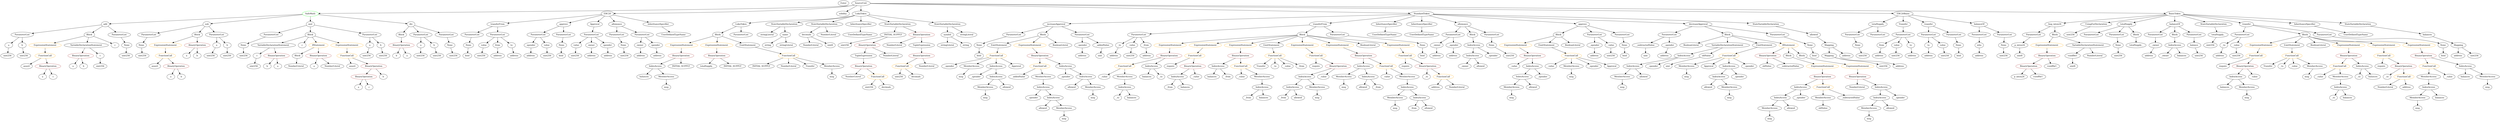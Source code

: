 strict digraph {
	graph [bb="0,0,14408,828"];
	node [label="\N"];
	Enter	[height=0.5,
		pos="4845.6,810",
		width=0.83628];
	Identifier_balances_7	[color=black,
		height=0.5,
		label=balances,
		pos="7040.6,306",
		width=1.1828];
	VariableDeclaration_c	[color=black,
		height=0.5,
		label=c,
		pos="1481.6,450",
		width=0.75];
	ElementaryTypeName_uint256_3	[color=black,
		height=0.5,
		label=uint256,
		pos="1449.6,378",
		width=1.0442];
	VariableDeclaration_c -> ElementaryTypeName_uint256_3	[pos="e,1457.3,395.96 1474,432.41 1470.4,424.59 1466.1,415.06 1462,406.23"];
	ExpressionStatement_Unnamed_2	[color=orange,
		height=0.5,
		label=ExpressionStatement,
		pos="253.59,522",
		width=2.458];
	FunctionCall_Unnamed_2	[color=orange,
		height=0.5,
		label=FunctionCall,
		pos="253.59,450",
		width=1.6125];
	ExpressionStatement_Unnamed_2 -> FunctionCall_Unnamed_2	[pos="e,253.59,468.1 253.59,503.7 253.59,496.41 253.59,487.73 253.59,479.54"];
	ElementaryTypeName_bool	[color=black,
		height=0.5,
		label=bool,
		pos="11321,450",
		width=0.76697];
	Parameter__spender_2	[color=black,
		height=0.5,
		label=_spender,
		pos="6221.6,522",
		width=1.2521];
	ElementaryTypeName_address_23	[color=black,
		height=0.5,
		label=address,
		pos="6221.6,450",
		width=1.0996];
	Parameter__spender_2 -> ElementaryTypeName_address_23	[pos="e,6221.6,468.1 6221.6,503.7 6221.6,496.41 6221.6,487.73 6221.6,479.54"];
	BinaryOperation_Unnamed_19	[color=brown,
		height=0.5,
		label=BinaryOperation,
		pos="6746.6,450",
		width=1.9867];
	FunctionCall_Unnamed_14	[color=orange,
		height=0.5,
		label=FunctionCall,
		pos="6511.6,378",
		width=1.6125];
	BinaryOperation_Unnamed_19 -> FunctionCall_Unnamed_14	[pos="e,6552.5,391.2 6701.6,435.59 6662.1,423.84 6604.8,406.77 6563.5,394.46"];
	IndexAccess_Unnamed_11	[color=black,
		height=0.5,
		label=IndexAccess,
		pos="6652.6,378",
		width=1.6402];
	BinaryOperation_Unnamed_19 -> IndexAccess_Unnamed_11	[pos="e,6674.1,394.99 6724.3,432.41 6712,423.21 6696.4,411.64 6683,401.63"];
	Parameter_None_3	[color=black,
		height=0.5,
		label=None,
		pos="719.59,522",
		width=0.85014];
	ElementaryTypeName_uint256_12	[color=black,
		height=0.5,
		label=uint256,
		pos="716.59,450",
		width=1.0442];
	Parameter_None_3 -> ElementaryTypeName_uint256_12	[pos="e,717.32,468.1 718.85,503.7 718.54,496.41 718.16,487.73 717.81,479.54"];
	Identifier_a_7	[color=black,
		height=0.5,
		label=a,
		pos="226.59,306",
		width=0.75];
	ParameterList_Unnamed_19	[color=black,
		height=0.5,
		label=ParameterList,
		pos="3132.6,594",
		width=1.7095];
	Parameter_spender_1	[color=black,
		height=0.5,
		label=spender,
		pos="3078.6,522",
		width=1.1135];
	ParameterList_Unnamed_19 -> Parameter_spender_1	[pos="e,3091.2,539.31 3119.5,576.05 3113.1,567.68 3105.1,557.4 3098,548.13"];
	Parameter_value_2	[color=black,
		height=0.5,
		label=value,
		pos="3168.6,522",
		width=0.82242];
	ParameterList_Unnamed_19 -> Parameter_value_2	[pos="e,3160,539.62 3141.5,575.7 3145.5,567.87 3150.4,558.44 3154.8,549.73"];
	ParameterList_Unnamed_22	[color=black,
		height=0.5,
		label=ParameterList,
		pos="12024,594",
		width=1.7095];
	Identifier_assert	[color=black,
		height=0.5,
		label=assert,
		pos="2045.6,378",
		width=0.89172];
	ElementaryTypeName_uint_2	[color=black,
		height=0.5,
		label=uint,
		pos="9593.6,378",
		width=0.75];
	ElementaryTypeName_uint256_34	[color=black,
		height=0.5,
		label=uint256,
		pos="5196.6,306",
		width=1.0442];
	FunctionDefinition_transferFrom	[color=black,
		height=0.5,
		label=transferFrom,
		pos="2882.6,666",
		width=1.6402];
	ParameterList_Unnamed_18	[color=black,
		height=0.5,
		label=ParameterList,
		pos="2732.6,594",
		width=1.7095];
	FunctionDefinition_transferFrom -> ParameterList_Unnamed_18	[pos="e,2764.3,609.78 2851.1,650.33 2828.9,639.95 2798.9,625.94 2774.6,614.61"];
	ParameterList_Unnamed_17	[color=black,
		height=0.5,
		label=ParameterList,
		pos="2882.6,594",
		width=1.7095];
	FunctionDefinition_transferFrom -> ParameterList_Unnamed_17	[pos="e,2882.6,612.1 2882.6,647.7 2882.6,640.41 2882.6,631.73 2882.6,623.54"];
	ParameterList_Unnamed_33	[color=black,
		height=0.5,
		label=ParameterList,
		pos="8351.6,594",
		width=1.7095];
	Parameter__owner_1	[color=black,
		height=0.5,
		label=_owner,
		pos="8248.6,522",
		width=1.0719];
	ParameterList_Unnamed_33 -> Parameter__owner_1	[pos="e,8269.7,537.32 8328,576.94 8313.4,567.05 8294.6,554.26 8278.9,543.62"];
	Parameter__spender_1	[color=black,
		height=0.5,
		label=_spender,
		pos="8350.6,522",
		width=1.2521];
	ParameterList_Unnamed_33 -> Parameter__spender_1	[pos="e,8350.8,540.1 8351.3,575.7 8351.2,568.41 8351.1,559.73 8351,551.54"];
	FunctionDefinition_LukaToken	[color=black,
		height=0.5,
		label=LukaToken,
		pos="4279.6,666",
		width=1.4739];
	Block_Unnamed_16	[color=black,
		height=0.5,
		label=Block,
		pos="4159.6,594",
		width=0.90558];
	FunctionDefinition_LukaToken -> Block_Unnamed_16	[pos="e,4181.3,607.65 4253.8,649.98 4235.4,639.24 4210.5,624.72 4191,613.3"];
	ParameterList_Unnamed_39	[color=black,
		height=0.5,
		label=ParameterList,
		pos="4279.6,594",
		width=1.7095];
	FunctionDefinition_LukaToken -> ParameterList_Unnamed_39	[pos="e,4279.6,612.1 4279.6,647.7 4279.6,640.41 4279.6,631.73 4279.6,623.54"];
	ElementaryTypeName_uint8	[color=black,
		height=0.5,
		label=uint8,
		pos="11617,450",
		width=0.7947];
	Identifier__value_11	[color=black,
		height=0.5,
		label=_value,
		pos="8895.6,378",
		width=0.96103];
	Identifier__from_5	[color=black,
		height=0.5,
		label=_from,
		pos="8206.6,90",
		width=0.93331];
	FunctionDefinition_bug_intou24	[color=black,
		height=0.5,
		label=bug_intou24,
		pos="11819,666",
		width=1.5848];
	ParameterList_Unnamed_26	[color=black,
		height=0.5,
		label=ParameterList,
		pos="11707,594",
		width=1.7095];
	FunctionDefinition_bug_intou24 -> ParameterList_Unnamed_26	[pos="e,11732,610.73 11794,649.46 11778,639.84 11758,627.32 11741,616.72"];
	Block_Unnamed_7	[color=black,
		height=0.5,
		label=Block,
		pos="11819,594",
		width=0.90558];
	FunctionDefinition_bug_intou24 -> Block_Unnamed_7	[pos="e,11819,612.1 11819,647.7 11819,640.41 11819,631.73 11819,623.54"];
	Parameter_balance	[color=black,
		height=0.5,
		label=balance,
		pos="12620,522",
		width=1.0719];
	ElementaryTypeName_uint256_27	[color=black,
		height=0.5,
		label=uint256,
		pos="12650,450",
		width=1.0442];
	Parameter_balance -> ElementaryTypeName_uint256_27	[pos="e,12642,467.79 12627,504.05 12630,496.32 12634,486.96 12638,478.27"];
	ElementaryTypeName_address_20	[color=black,
		height=0.5,
		label=address,
		pos="9161.6,450",
		width=1.0996];
	NumberLiteral_Unnamed_6	[color=black,
		height=0.5,
		label=NumberLiteral,
		pos="4675.6,522",
		width=1.765];
	BinaryOperation_Unnamed_23	[color=brown,
		height=0.5,
		label=BinaryOperation,
		pos="10193,450",
		width=1.9867];
	Identifier_oldValue	[color=black,
		height=0.5,
		label=oldValue,
		pos="10193,378",
		width=1.2105];
	BinaryOperation_Unnamed_23 -> Identifier_oldValue	[pos="e,10193,396.1 10193,431.7 10193,424.41 10193,415.73 10193,407.54"];
	Identifier__subtractedValue	[color=black,
		height=0.5,
		label=_subtractedValue,
		pos="10330,378",
		width=2.0976];
	BinaryOperation_Unnamed_23 -> Identifier__subtractedValue	[pos="e,10299,394.66 10223,433.29 10243,423.43 10268,410.59 10289,399.88"];
	Identifier_totalSupply_	[color=black,
		height=0.5,
		label=totalSupply_,
		pos="12273,522",
		width=1.6125];
	MemberAccess_Unnamed_12	[color=black,
		height=0.5,
		label=MemberAccess,
		pos="8675.6,234",
		width=1.9174];
	Identifier_msg_7	[color=black,
		height=0.5,
		label=msg,
		pos="8675.6,162",
		width=0.75];
	MemberAccess_Unnamed_12 -> Identifier_msg_7	[pos="e,8675.6,180.1 8675.6,215.7 8675.6,208.41 8675.6,199.73 8675.6,191.54"];
	BooleanLiteral_Unnamed_4	[color=black,
		height=0.5,
		label=BooleanLiteral,
		pos="9732.6,522",
		width=1.7788];
	ExpressionStatement_Unnamed_19	[color=orange,
		height=0.5,
		label=ExpressionStatement,
		pos="3957.6,522",
		width=2.458];
	BinaryOperation_Unnamed_31	[color=brown,
		height=0.5,
		label=BinaryOperation,
		pos="3945.6,450",
		width=1.9867];
	ExpressionStatement_Unnamed_19 -> BinaryOperation_Unnamed_31	[pos="e,3948.5,468.1 3954.6,503.7 3953.4,496.32 3951.9,487.52 3950.4,479.25"];
	Identifier__to_4	[color=black,
		height=0.5,
		label=_to,
		pos="8281.6,306",
		width=0.75];
	Parameter_a_1	[color=black,
		height=0.5,
		label=a,
		pos="2440.6,522",
		width=0.75];
	ElementaryTypeName_uint256_4	[color=black,
		height=0.5,
		label=uint256,
		pos="2435.6,450",
		width=1.0442];
	Parameter_a_1 -> ElementaryTypeName_uint256_4	[pos="e,2436.8,468.1 2439.4,503.7 2438.8,496.41 2438.2,487.73 2437.6,479.54"];
	FunctionDefinition_increaseApproval	[color=black,
		height=0.5,
		label=increaseApproval,
		pos="6146.6,666",
		width=2.0976];
	ParameterList_Unnamed_36	[color=black,
		height=0.5,
		label=ParameterList,
		pos="5755.6,594",
		width=1.7095];
	FunctionDefinition_increaseApproval -> ParameterList_Unnamed_36	[pos="e,5807.2,604.24 6087.6,654.44 6015.1,641.46 5892.4,619.5 5818.2,606.22"];
	Block_Unnamed_12	[color=black,
		height=0.5,
		label=Block,
		pos="5997.6,594",
		width=0.90558];
	FunctionDefinition_increaseApproval -> Block_Unnamed_12	[pos="e,6021.8,606.36 6113.5,649.46 6089.3,638.1 6056.6,622.71 6032.1,611.19"];
	ParameterList_Unnamed_35	[color=black,
		height=0.5,
		label=ParameterList,
		pos="6221.6,594",
		width=1.7095];
	FunctionDefinition_increaseApproval -> ParameterList_Unnamed_35	[pos="e,6203.9,611.55 6164.7,648.05 6174,639.39 6185.5,628.7 6195.7,619.19"];
	FunctionDefinition_totalSupply	[color=black,
		height=0.5,
		label=totalSupply,
		pos="10861,666",
		width=1.4739];
	ParameterList_Unnamed_9	[color=black,
		height=0.5,
		label=ParameterList,
		pos="10720,594",
		width=1.7095];
	FunctionDefinition_totalSupply -> ParameterList_Unnamed_9	[pos="e,10750,609.97 10831,650.5 10811,640.22 10783,626.3 10760,614.97"];
	ParameterList_Unnamed_8	[color=black,
		height=0.5,
		label=ParameterList,
		pos="10861,594",
		width=1.7095];
	FunctionDefinition_totalSupply -> ParameterList_Unnamed_8	[pos="e,10861,612.1 10861,647.7 10861,640.41 10861,631.73 10861,623.54"];
	ElementaryTypeName_uint256_33	[color=black,
		height=0.5,
		label=uint256,
		pos="5032.6,234",
		width=1.0442];
	Identifier_balances_1	[color=black,
		height=0.5,
		label=balances,
		pos="14209,306",
		width=1.1828];
	Mapping_Unnamed_2	[color=black,
		height=0.5,
		label=Mapping,
		pos="10565,450",
		width=1.2105];
	ElementaryTypeName_uint256_28	[color=black,
		height=0.5,
		label=uint256,
		pos="10851,378",
		width=1.0442];
	Mapping_Unnamed_2 -> ElementaryTypeName_uint256_28	[pos="e,10822,390.15 10597,437.67 10604,435.63 10610,433.64 10617,432 10699,410.81 10722,418.46 10804,396 10806,395.3 10809,394.53 10811,\
393.71"];
	ElementaryTypeName_address_16	[color=black,
		height=0.5,
		label=address,
		pos="10946,378",
		width=1.0996];
	Mapping_Unnamed_2 -> ElementaryTypeName_address_16	[pos="e,10916,390.52 10597,437.43 10603,435.4 10610,433.46 10617,432 10739,404.31 10775,425.18 10898,396 10900,395.39 10903,394.68 10905,\
393.92"];
	Identifier_require_2	[color=black,
		height=0.5,
		label=require,
		pos="8156.6,378",
		width=1.0026];
	Parameter__subtractedValue	[color=black,
		height=0.5,
		label=_subtractedValue,
		pos="9466.6,522",
		width=2.0976];
	ElementaryTypeName_uint_1	[color=black,
		height=0.5,
		label=uint,
		pos="9466.6,450",
		width=0.75];
	Parameter__subtractedValue -> ElementaryTypeName_uint_1	[pos="e,9466.6,468.1 9466.6,503.7 9466.6,496.41 9466.6,487.73 9466.6,479.54"];
	Parameter_None_9	[color=black,
		height=0.5,
		label=None,
		pos="3256.6,522",
		width=0.85014];
	ElementaryTypeName_bool_2	[color=black,
		height=0.5,
		label=bool,
		pos="3254.6,450",
		width=0.76697];
	Parameter_None_9 -> ElementaryTypeName_bool_2	[pos="e,3255.1,468.1 3256.1,503.7 3255.9,496.41 3255.6,487.73 3255.4,479.54"];
	Parameter_a_2	[color=black,
		height=0.5,
		label=a,
		pos="1237.6,522",
		width=0.75];
	ElementaryTypeName_uint256_7	[color=black,
		height=0.5,
		label=uint256,
		pos="1212.6,450",
		width=1.0442];
	Parameter_a_2 -> ElementaryTypeName_uint256_7	[pos="e,1218.6,467.79 1231.5,504.05 1228.8,496.4 1225.5,487.16 1222.4,478.56"];
	Identifier_allowed_2	[color=black,
		height=0.5,
		label=allowed,
		pos="8297.6,90",
		width=1.0858];
	ElementaryTypeName_bool_3	[color=black,
		height=0.5,
		label=bool,
		pos="14035,450",
		width=0.76697];
	Identifier_Transfer	[color=black,
		height=0.5,
		label=Transfer,
		pos="13020,378",
		width=1.1689];
	ParameterList_Unnamed_5	[color=black,
		height=0.5,
		label=ParameterList,
		pos="849.59,594",
		width=1.7095];
	Parameter_None_2	[color=black,
		height=0.5,
		label=None,
		pos="805.59,522",
		width=0.85014];
	ParameterList_Unnamed_5 -> Parameter_None_2	[pos="e,815.84,539.31 838.94,576.05 833.84,567.94 827.62,558.04 821.94,549.01"];
	ElementaryTypeName_uint256_18	[color=black,
		height=0.5,
		label=uint256,
		pos="3624.6,450",
		width=1.0442];
	Parameter_b_2	[color=black,
		height=0.5,
		label=b,
		pos="1309.6,522",
		width=0.75];
	ElementaryTypeName_uint256_8	[color=black,
		height=0.5,
		label=uint256,
		pos="1305.6,450",
		width=1.0442];
	Parameter_b_2 -> ElementaryTypeName_uint256_8	[pos="e,1306.6,468.1 1308.6,503.7 1308.2,496.41 1307.7,487.73 1307.2,479.54"];
	Identifier_INITIAL_SUPPLY_2	[color=black,
		height=0.5,
		label=INITIAL_SUPPLY,
		pos="4416.6,378",
		width=2.3333];
	FunctionCall_Unnamed_10	[color=orange,
		height=0.5,
		label=FunctionCall,
		pos="8384.6,306",
		width=1.6125];
	ElementaryTypeName_address_19	[color=black,
		height=0.5,
		label=address,
		pos="8334.6,234",
		width=1.0996];
	FunctionCall_Unnamed_10 -> ElementaryTypeName_address_19	[pos="e,8346.2,251.31 8372.5,288.05 8366.6,279.77 8359.3,269.62 8352.8,260.42"];
	NumberLiteral_Unnamed_4	[color=black,
		height=0.5,
		label=NumberLiteral,
		pos="8455.6,234",
		width=1.765];
	FunctionCall_Unnamed_10 -> NumberLiteral_Unnamed_4	[pos="e,8438.9,251.47 8401.4,288.41 8410.2,279.78 8421,269.06 8430.7,259.5"];
	Parameter_None_13	[color=black,
		height=0.5,
		label=None,
		pos="9342.6,522",
		width=0.85014];
	ElementaryTypeName_bool_5	[color=black,
		height=0.5,
		label=bool,
		pos="9342.6,450",
		width=0.76697];
	Parameter_None_13 -> ElementaryTypeName_bool_5	[pos="e,9342.6,468.1 9342.6,503.7 9342.6,496.41 9342.6,487.73 9342.6,479.54"];
	ParameterList_Unnamed_37	[color=black,
		height=0.5,
		label=ParameterList,
		pos="9605.6,594",
		width=1.7095];
	ParameterList_Unnamed_37 -> Parameter__subtractedValue	[pos="e,9497.8,538.72 9575.8,577.98 9555.9,568 9529.6,554.74 9507.8,543.75"];
	Parameter__spender_3	[color=black,
		height=0.5,
		label=_spender,
		pos="9605.6,522",
		width=1.2521];
	ParameterList_Unnamed_37 -> Parameter__spender_3	[pos="e,9605.6,540.1 9605.6,575.7 9605.6,568.41 9605.6,559.73 9605.6,551.54"];
	ParameterList_Unnamed_21	[color=black,
		height=0.5,
		label=ParameterList,
		pos="3434.6,594",
		width=1.7095];
	VariableDeclaration_value_1	[color=black,
		height=0.5,
		label=value,
		pos="3344.6,522",
		width=0.82242];
	ParameterList_Unnamed_21 -> VariableDeclaration_value_1	[pos="e,3362.3,536.79 3413.7,576.76 3401.1,566.92 3384.8,554.26 3371.2,543.7"];
	VariableDeclaration_owner	[color=black,
		height=0.5,
		label=owner,
		pos="3433.6,522",
		width=0.93331];
	ParameterList_Unnamed_21 -> VariableDeclaration_owner	[pos="e,3433.8,540.1 3434.3,575.7 3434.2,568.41 3434.1,559.73 3434,551.54"];
	VariableDeclaration_spender	[color=black,
		height=0.5,
		label=spender,
		pos="3527.6,522",
		width=1.1135];
	ParameterList_Unnamed_21 -> VariableDeclaration_spender	[pos="e,3507.7,537.95 3456.2,576.76 3468.8,567.25 3484.9,555.1 3498.7,544.77"];
	Identifier__from_1	[color=black,
		height=0.5,
		label=_from,
		pos="7481.6,162",
		width=0.93331];
	MemberAccess_Unnamed_19	[color=black,
		height=0.5,
		label=MemberAccess,
		pos="9318.6,306",
		width=1.9174];
	Identifier_msg_13	[color=black,
		height=0.5,
		label=msg,
		pos="9318.6,234",
		width=0.75];
	MemberAccess_Unnamed_19 -> Identifier_msg_13	[pos="e,9318.6,252.1 9318.6,287.7 9318.6,280.41 9318.6,271.73 9318.6,263.54"];
	ElementaryTypeName_address_18	[color=black,
		height=0.5,
		label=address,
		pos="6427.6,450",
		width=1.0996];
	Block_Unnamed_15	[color=black,
		height=0.5,
		label=Block,
		pos="10315,450",
		width=0.90558];
	ExpressionStatement_Unnamed_17	[color=orange,
		height=0.5,
		label=ExpressionStatement,
		pos="10512,378",
		width=2.458];
	Block_Unnamed_15 -> ExpressionStatement_Unnamed_17	[pos="e,10466,393.75 10340,438.31 10345,436.16 10350,433.96 10356,432 10388,419.7 10425,407.08 10455,397.25"];
	UserDefinedTypeName_Unnamed	[color=black,
		height=0.5,
		label=UserDefinedTypeName,
		pos="3896.6,594",
		width=2.7214];
	EmitStatement_Unnamed_3	[color=black,
		height=0.5,
		label=EmitStatement,
		pos="5752.6,522",
		width=1.7788];
	FunctionCall_Unnamed_19	[color=orange,
		height=0.5,
		label=FunctionCall,
		pos="5742.6,450",
		width=1.6125];
	EmitStatement_Unnamed_3 -> FunctionCall_Unnamed_19	[pos="e,5745,468.1 5750.1,503.7 5749.1,496.32 5747.8,487.52 5746.6,479.25"];
	FunctionCall_Unnamed_8	[color=orange,
		height=0.5,
		label=FunctionCall,
		pos="13187,450",
		width=1.6125];
	FunctionCall_Unnamed_8 -> Identifier_Transfer	[pos="e,13049,391.33 13153,435 13126,423.68 13088,407.71 13059,395.72"];
	Identifier__to_3	[color=black,
		height=0.5,
		label=_to,
		pos="13107,378",
		width=0.75];
	FunctionCall_Unnamed_8 -> Identifier__to_3	[pos="e,13123,393.02 13168,432.76 13157,423.17 13143,410.91 13131,400.52"];
	Identifier__value_3	[color=black,
		height=0.5,
		label=_value,
		pos="13187,378",
		width=0.96103];
	FunctionCall_Unnamed_8 -> Identifier__value_3	[pos="e,13187,396.1 13187,431.7 13187,424.41 13187,415.73 13187,407.54"];
	MemberAccess_Unnamed_5	[color=black,
		height=0.5,
		label=MemberAccess,
		pos="13309,378",
		width=1.9174];
	FunctionCall_Unnamed_8 -> MemberAccess_Unnamed_5	[pos="e,13281,394.81 13213,433.64 13230,423.93 13252,411.23 13271,400.52"];
	FunctionDefinition_approve	[color=black,
		height=0.5,
		label=approve,
		pos="3273.6,666",
		width=1.1412];
	FunctionDefinition_approve -> ParameterList_Unnamed_19	[pos="e,3162.9,610.05 3247.1,651.83 3226.2,641.48 3196.8,626.89 3173.1,615.09"];
	ParameterList_Unnamed_20	[color=black,
		height=0.5,
		label=ParameterList,
		pos="3273.6,594",
		width=1.7095];
	FunctionDefinition_approve -> ParameterList_Unnamed_20	[pos="e,3273.6,612.1 3273.6,647.7 3273.6,640.41 3273.6,631.73 3273.6,623.54"];
	ElementaryTypeName_address_8	[color=black,
		height=0.5,
		label=address,
		pos="3076.6,450",
		width=1.0996];
	Parameter_spender_1 -> ElementaryTypeName_address_8	[pos="e,3077.1,468.1 3078.1,503.7 3077.9,496.41 3077.6,487.73 3077.4,479.54"];
	Identifier_require_1	[color=black,
		height=0.5,
		label=require,
		pos="12762,378",
		width=1.0026];
	Identifier__owner_1	[color=black,
		height=0.5,
		label=_owner,
		pos="8424.6,378",
		width=1.0719];
	VariableDeclaration_decimals	[color=black,
		height=0.5,
		label=decimals,
		pos="4631.6,594",
		width=1.1967];
	VariableDeclaration_decimals -> NumberLiteral_Unnamed_6	[pos="e,4664.9,539.96 4642,576.41 4647,568.42 4653.2,558.64 4658.8,549.64"];
	ElementaryTypeName_uint8_2	[color=black,
		height=0.5,
		label=uint8,
		pos="4785.6,522",
		width=0.7947];
	VariableDeclaration_decimals -> ElementaryTypeName_uint8_2	[pos="e,4762.9,533.45 4660,580.19 4683.7,569.48 4718.4,553.79 4748.6,540 4749.9,539.41 4751.2,538.8 4752.6,538.19"];
	ElementaryTypeName_uint256_9	[color=black,
		height=0.5,
		label=uint256,
		pos="809.59,450",
		width=1.0442];
	BinaryOperation_Unnamed_30	[color=brown,
		height=0.5,
		label=BinaryOperation,
		pos="4152.6,450",
		width=1.9867];
	Identifier_totalSupply__1	[color=black,
		height=0.5,
		label=totalSupply_,
		pos="4070.6,378",
		width=1.6125];
	BinaryOperation_Unnamed_30 -> Identifier_totalSupply__1	[pos="e,4089.6,395.23 4133.2,432.41 4122.7,423.45 4109.5,412.25 4098,402.42"];
	Identifier_INITIAL_SUPPLY	[color=black,
		height=0.5,
		label=INITIAL_SUPPLY,
		pos="4230.6,378",
		width=2.3333];
	BinaryOperation_Unnamed_30 -> Identifier_INITIAL_SUPPLY	[pos="e,4211.7,395.96 4171.1,432.41 4180.6,423.82 4192.5,413.16 4203.1,403.63"];
	Identifier__owner	[color=black,
		height=0.5,
		label=_owner,
		pos="12453,450",
		width=1.0719];
	Identifier__from	[color=black,
		height=0.5,
		label=_from,
		pos="6786.6,234",
		width=0.93331];
	Parameter_p_intou24	[color=black,
		height=0.5,
		label=p_intou24,
		pos="11617,522",
		width=1.3353];
	ParameterList_Unnamed_26 -> Parameter_p_intou24	[pos="e,11637,538.67 11686,576.76 11674,567.53 11659,555.83 11646,545.7"];
	Identifier_msg_9	[color=black,
		height=0.5,
		label=msg,
		pos="6339.6,162",
		width=0.75];
	FunctionDefinition_transferFrom_1	[color=black,
		height=0.5,
		label=transferFrom,
		pos="7590.6,666",
		width=1.6402];
	ParameterList_Unnamed_29	[color=black,
		height=0.5,
		label=ParameterList,
		pos="6572.6,594",
		width=1.7095];
	FunctionDefinition_transferFrom_1 -> ParameterList_Unnamed_29	[pos="e,6632.2,599.1 7533.3,661.06 7358.9,649.07 6834.8,613.03 6643.5,599.88"];
	Block_Unnamed_9	[color=black,
		height=0.5,
		label=Block,
		pos="7487.6,594",
		width=0.90558];
	FunctionDefinition_transferFrom_1 -> Block_Unnamed_9	[pos="e,7507.4,608.47 7567.2,649.12 7552.3,638.96 7532.8,625.71 7516.8,614.86"];
	ParameterList_Unnamed_30	[color=black,
		height=0.5,
		label=ParameterList,
		pos="7691.6,594",
		width=1.7095];
	FunctionDefinition_transferFrom_1 -> ParameterList_Unnamed_30	[pos="e,7668.4,611.06 7613.5,649.12 7627,639.78 7644.2,627.84 7659.1,617.55"];
	FunctionCall_Unnamed	[color=orange,
		height=0.5,
		label=FunctionCall,
		pos="1990.6,450",
		width=1.6125];
	FunctionCall_Unnamed -> Identifier_assert	[pos="e,2033.2,394.83 2003.9,432.05 2010.6,423.56 2018.8,413.11 2026.2,403.73"];
	BinaryOperation_Unnamed_2	[color=brown,
		height=0.5,
		label=BinaryOperation,
		pos="2167.6,378",
		width=1.9867];
	FunctionCall_Unnamed -> BinaryOperation_Unnamed_2	[pos="e,2130.2,393.77 2025.6,435.17 2052.5,424.52 2090,409.69 2119.7,397.94"];
	ElementaryTypeName_address_2	[color=black,
		height=0.5,
		label=address,
		pos="10856,450",
		width=1.0996];
	Identifier_balances_6	[color=black,
		height=0.5,
		label=balances,
		pos="6880.6,234",
		width=1.1828];
	FunctionCall_Unnamed_18	[color=orange,
		height=0.5,
		label=FunctionCall,
		pos="6002.6,378",
		width=1.6125];
	Identifier__addedValue	[color=black,
		height=0.5,
		label=_addedValue,
		pos="5876.6,306",
		width=1.6541];
	FunctionCall_Unnamed_18 -> Identifier__addedValue	[pos="e,5904.3,322.4 5975.3,361.81 5957.4,351.88 5933.8,338.78 5914.2,327.87"];
	MemberAccess_Unnamed_15	[color=black,
		height=0.5,
		label=MemberAccess,
		pos="6023.6,306",
		width=1.9174];
	FunctionCall_Unnamed_18 -> MemberAccess_Unnamed_15	[pos="e,6018.5,324.1 6007.8,359.7 6010,352.24 6012.7,343.32 6015.2,334.97"];
	MemberAccess_Unnamed_13	[color=black,
		height=0.5,
		label=MemberAccess,
		pos="9017.6,378",
		width=1.9174];
	Identifier_msg_8	[color=black,
		height=0.5,
		label=msg,
		pos="9017.6,306",
		width=0.75];
	MemberAccess_Unnamed_13 -> Identifier_msg_8	[pos="e,9017.6,324.1 9017.6,359.7 9017.6,352.41 9017.6,343.73 9017.6,335.54"];
	NumberLiteral_Unnamed_1	[color=black,
		height=0.5,
		label=NumberLiteral,
		pos="1713.6,378",
		width=1.765];
	Identifier_msg_10	[color=black,
		height=0.5,
		label=msg,
		pos="6147.6,18",
		width=0.75];
	ElementaryTypeName_address_4	[color=black,
		height=0.5,
		label=address,
		pos="3719.6,450",
		width=1.0996];
	BinaryOperation_Unnamed_14	[color=brown,
		height=0.5,
		label=BinaryOperation,
		pos="11659,378",
		width=1.9867];
	Identifier_p_intou24	[color=black,
		height=0.5,
		label=p_intou24,
		pos="11603,306",
		width=1.3353];
	BinaryOperation_Unnamed_14 -> Identifier_p_intou24	[pos="e,11616,323.31 11645,360.05 11638,351.68 11630,341.4 11623,332.13"];
	Identifier_vundflw1_1	[color=black,
		height=0.5,
		label=vundflw1,
		pos="11714,306",
		width=1.2521];
	BinaryOperation_Unnamed_14 -> Identifier_vundflw1_1	[pos="e,11701,323.31 11672,360.05 11678,351.68 11687,341.4 11694,332.13"];
	IndexAccess_Unnamed_12	[color=black,
		height=0.5,
		label=IndexAccess,
		pos="6511.6,234",
		width=1.6402];
	Identifier__to_6	[color=black,
		height=0.5,
		label=_to,
		pos="6448.6,162",
		width=0.75];
	IndexAccess_Unnamed_12 -> Identifier__to_6	[pos="e,6462.1,178.04 6496.7,216.41 6488.6,207.5 6478.6,196.35 6469.8,186.56"];
	Identifier_balances_10	[color=black,
		height=0.5,
		label=balances,
		pos="6536.6,162",
		width=1.1828];
	IndexAccess_Unnamed_12 -> Identifier_balances_10	[pos="e,6530.5,180.1 6517.8,215.7 6520.5,208.15 6523.7,199.12 6526.7,190.68"];
	VariableDeclaration_vundflw1	[color=black,
		height=0.5,
		label=vundflw1,
		pos="11914,450",
		width=1.2521];
	ElementaryTypeName_uint8_1	[color=black,
		height=0.5,
		label=uint8,
		pos="11914,378",
		width=0.7947];
	VariableDeclaration_vundflw1 -> ElementaryTypeName_uint8_1	[pos="e,11914,396.1 11914,431.7 11914,424.41 11914,415.73 11914,407.54"];
	Identifier_allowed_6	[color=black,
		height=0.5,
		label=allowed,
		pos="6021.6,90",
		width=1.0858];
	Identifier_allowed_8	[color=black,
		height=0.5,
		label=allowed,
		pos="9444.6,306",
		width=1.0858];
	ContractDefinition_SafeMath	[color=green,
		height=0.5,
		label=SafeMath,
		pos="1781.6,738",
		width=1.2798];
	FunctionDefinition_add	[color=black,
		height=0.5,
		label=add,
		pos="586.59,666",
		width=0.75];
	ContractDefinition_SafeMath -> FunctionDefinition_add	[pos="e,613.69,668.59 1736.2,734.34 1544.5,723.11 802.79,679.66 625.03,669.25"];
	FunctionDefinition_sub	[color=black,
		height=0.5,
		label=sub,
		pos="1178.6,666",
		width=0.75];
	ContractDefinition_SafeMath -> FunctionDefinition_sub	[pos="e,1205.4,670.11 1737.7,731.91 1624.4,718.75 1323,683.76 1216.5,671.4"];
	FunctionDefinition_mul	[color=black,
		height=0.5,
		label=mul,
		pos="1781.6,666",
		width=0.75];
	ContractDefinition_SafeMath -> FunctionDefinition_mul	[pos="e,1781.6,684.1 1781.6,719.7 1781.6,712.41 1781.6,703.73 1781.6,695.54"];
	FunctionDefinition_div	[color=black,
		height=0.5,
		label=div,
		pos="2383.6,666",
		width=0.75];
	ContractDefinition_SafeMath -> FunctionDefinition_div	[pos="e,2356.8,670.11 1825.4,731.91 1938.6,718.75 2239.4,683.76 2345.7,671.4"];
	ParameterList_Unnamed_20 -> Parameter_None_9	[pos="e,3260.7,540.1 3269.4,575.7 3267.6,568.32 3265.5,559.52 3263.5,551.25"];
	VariableDeclaration_from	[color=black,
		height=0.5,
		label=from,
		pos="10868,522",
		width=0.7947];
	VariableDeclaration_from -> ElementaryTypeName_address_2	[pos="e,10859,468.1 10865,503.7 10863,496.32 10862,487.52 10860,479.25"];
	MemberAccess_Unnamed_22	[color=black,
		height=0.5,
		label=MemberAccess,
		pos="10516,162",
		width=1.9174];
	Identifier_oldValue_1	[color=black,
		height=0.5,
		label=oldValue,
		pos="10516,90",
		width=1.2105];
	MemberAccess_Unnamed_22 -> Identifier_oldValue_1	[pos="e,10516,108.1 10516,143.7 10516,136.41 10516,127.73 10516,119.54"];
	stringLiteral_Unnamed_2	[color=black,
		height=0.5,
		label=stringLiteral,
		pos="5456.6,522",
		width=1.5016];
	Identifier_a	[color=black,
		height=0.5,
		label=a,
		pos="1822.6,378",
		width=0.75];
	Parameter__to_1	[color=black,
		height=0.5,
		label=_to,
		pos="6449.6,522",
		width=0.75];
	Parameter__to_1 -> ElementaryTypeName_address_18	[pos="e,6433,468.28 6444.3,504.05 6441.9,496.6 6439.1,487.64 6436.5,479.22"];
	Identifier_decimals_1	[color=black,
		height=0.5,
		label=decimals,
		pos="5295.6,306",
		width=1.1967];
	ExpressionStatement_Unnamed_18	[color=orange,
		height=0.5,
		label=ExpressionStatement,
		pos="4152.6,522",
		width=2.458];
	ExpressionStatement_Unnamed_18 -> BinaryOperation_Unnamed_30	[pos="e,4152.6,468.1 4152.6,503.7 4152.6,496.41 4152.6,487.73 4152.6,479.54"];
	ElementaryTypeName_address_21	[color=black,
		height=0.5,
		label=address,
		pos="8246.6,450",
		width=1.0996];
	Parameter__owner_1 -> ElementaryTypeName_address_21	[pos="e,8247.1,468.1 8248.1,503.7 8247.9,496.41 8247.6,487.73 8247.4,479.54"];
	NumberLiteral_Unnamed_2	[color=black,
		height=0.5,
		label=NumberLiteral,
		pos="13740,234",
		width=1.765];
	BinaryOperation_Unnamed_25	[color=brown,
		height=0.5,
		label=BinaryOperation,
		pos="10512,306",
		width=1.9867];
	IndexAccess_Unnamed_31	[color=black,
		height=0.5,
		label=IndexAccess,
		pos="10382,234",
		width=1.6402];
	BinaryOperation_Unnamed_25 -> IndexAccess_Unnamed_31	[pos="e,10410,250.18 10482,289.29 10464,279.34 10440,266.35 10420,255.58"];
	FunctionCall_Unnamed_20	[color=orange,
		height=0.5,
		label=FunctionCall,
		pos="10517,234",
		width=1.6125];
	BinaryOperation_Unnamed_25 -> FunctionCall_Unnamed_20	[pos="e,10515,252.1 10513,287.7 10513,280.41 10514,271.73 10515,263.54"];
	ExpressionStatement_Unnamed_12	[color=orange,
		height=0.5,
		label=ExpressionStatement,
		pos="6755.6,522",
		width=2.458];
	ExpressionStatement_Unnamed_12 -> BinaryOperation_Unnamed_19	[pos="e,6748.8,468.1 6753.4,503.7 6752.4,496.32 6751.3,487.52 6750.2,479.25"];
	ParameterList_Unnamed_6	[color=black,
		height=0.5,
		label=ParameterList,
		pos="120.59,594",
		width=1.7095];
	FunctionDefinition_add -> ParameterList_Unnamed_6	[pos="e,174.24,603.06 560.2,661.04 488.66,650.29 289.43,620.36 185.52,604.75"];
	Block_Unnamed_4	[color=black,
		height=0.5,
		label=Block,
		pos="499.59,594",
		width=0.90558];
	FunctionDefinition_add -> Block_Unnamed_4	[pos="e,517.51,609.42 569.82,651.5 557.5,641.6 540.52,627.94 526.35,616.53"];
	ParameterList_Unnamed_7	[color=black,
		height=0.5,
		label=ParameterList,
		pos="675.59,594",
		width=1.7095];
	FunctionDefinition_add -> ParameterList_Unnamed_7	[pos="e,654.85,611.31 603.33,651.83 615.31,642.41 631.76,629.48 645.93,618.33"];
	Identifier_allowed_3	[color=black,
		height=0.5,
		label=allowed,
		pos="8801.6,234",
		width=1.0858];
	IndexAccess_Unnamed_13	[color=black,
		height=0.5,
		label=IndexAccess,
		pos="7909.6,378",
		width=1.6402];
	MemberAccess_Unnamed_9	[color=black,
		height=0.5,
		label=MemberAccess,
		pos="7786.6,306",
		width=1.9174];
	IndexAccess_Unnamed_13 -> MemberAccess_Unnamed_9	[pos="e,7814.4,322.81 7882.6,361.64 7865.5,351.88 7843,339.11 7824.2,328.38"];
	IndexAccess_Unnamed_14	[color=black,
		height=0.5,
		label=IndexAccess,
		pos="7932.6,306",
		width=1.6402];
	IndexAccess_Unnamed_13 -> IndexAccess_Unnamed_14	[pos="e,7927,324.1 7915.3,359.7 7917.7,352.24 7920.7,343.32 7923.4,334.97"];
	ElementaryTypeName_address_12	[color=black,
		height=0.5,
		label=address,
		pos="12782,450",
		width=1.0996];
	Identifier_msg_18	[color=black,
		height=0.5,
		label=msg,
		pos="3814.6,234",
		width=0.75];
	Parameter_None_15	[color=black,
		height=0.5,
		label=None,
		pos="5639.6,522",
		width=0.85014];
	ElementaryTypeName_bool_6	[color=black,
		height=0.5,
		label=bool,
		pos="5638.6,450",
		width=0.76697];
	Parameter_None_15 -> ElementaryTypeName_bool_6	[pos="e,5638.8,468.1 5639.3,503.7 5639.2,496.41 5639.1,487.73 5639,479.54"];
	ElementaryTypeName_uint256_21	[color=black,
		height=0.5,
		label=uint256,
		pos="3337.6,450",
		width=1.0442];
	ExpressionStatement_Unnamed_4	[color=orange,
		height=0.5,
		label=ExpressionStatement,
		pos="13018,522",
		width=2.458];
	FunctionCall_Unnamed_5	[color=orange,
		height=0.5,
		label=FunctionCall,
		pos="12991,450",
		width=1.6125];
	ExpressionStatement_Unnamed_4 -> FunctionCall_Unnamed_5	[pos="e,12997,468.1 13011,503.7 13008,496.15 13005,487.12 13001,478.68"];
	ElementaryTypeName_uint256_17	[color=black,
		height=0.5,
		label=uint256,
		pos="10951,450",
		width=1.0442];
	EmitStatement_Unnamed	[color=black,
		height=0.5,
		label=EmitStatement,
		pos="13189,522",
		width=1.7788];
	EmitStatement_Unnamed -> FunctionCall_Unnamed_8	[pos="e,13187,468.1 13188,503.7 13188,496.41 13188,487.73 13187,479.54"];
	ElementaryTypeName_uint256_32	[color=black,
		height=0.5,
		label=uint256,
		pos="4875.6,522",
		width=1.0442];
	Identifier__value_6	[color=black,
		height=0.5,
		label=_value,
		pos="7220.6,306",
		width=0.96103];
	ElementaryTypeName_string	[color=black,
		height=0.5,
		label=string,
		pos="4436.6,522",
		width=0.864];
	BinaryOperation_Unnamed_3	[color=brown,
		height=0.5,
		label=BinaryOperation,
		pos="2108.6,306",
		width=1.9867];
	Identifier_a_2	[color=black,
		height=0.5,
		label=a,
		pos="2072.6,234",
		width=0.75];
	BinaryOperation_Unnamed_3 -> Identifier_a_2	[pos="e,2080.9,251.14 2099.7,287.7 2095.6,279.75 2090.7,270.16 2086.1,261.34"];
	Identifier_c	[color=black,
		height=0.5,
		label=c,
		pos="2144.6,234",
		width=0.75];
	BinaryOperation_Unnamed_3 -> Identifier_c	[pos="e,2136.3,251.14 2117.5,287.7 2121.6,279.75 2126.5,270.16 2131,261.34"];
	NumberLiteral_Unnamed_10	[color=black,
		height=0.5,
		label=NumberLiteral,
		pos="5155.6,522",
		width=1.765];
	Identifier_assert_2	[color=black,
		height=0.5,
		label=assert,
		pos="140.59,378",
		width=0.89172];
	ElementaryTypeName_address_7	[color=black,
		height=0.5,
		label=address,
		pos="2979.6,450",
		width=1.0996];
	MemberAccess_Unnamed_18	[color=black,
		height=0.5,
		label=MemberAccess,
		pos="5676.6,234",
		width=1.9174];
	Identifier_msg_12	[color=black,
		height=0.5,
		label=msg,
		pos="5676.6,162",
		width=0.75];
	MemberAccess_Unnamed_18 -> Identifier_msg_12	[pos="e,5676.6,180.1 5676.6,215.7 5676.6,208.41 5676.6,199.73 5676.6,191.54"];
	ElementaryTypeName_address_13	[color=black,
		height=0.5,
		label=address,
		pos="13861,234",
		width=1.0996];
	Identifier_allowed_7	[color=black,
		height=0.5,
		label=allowed,
		pos="5802.6,234",
		width=1.0858];
	Identifier__spender_3	[color=black,
		height=0.5,
		label=_spender,
		pos="6155.6,306",
		width=1.2521];
	Identifier_allowed_11	[color=black,
		height=0.5,
		label=allowed,
		pos="9839.6,234",
		width=1.0858];
	Identifier__to_1	[color=black,
		height=0.5,
		label=_to,
		pos="13568,306",
		width=0.75];
	Block_Unnamed_2	[color=black,
		height=0.5,
		label=Block,
		pos="2325.6,594",
		width=0.90558];
	BinaryOperation_Unnamed_4	[color=brown,
		height=0.5,
		label=BinaryOperation,
		pos="2323.6,522",
		width=1.9867];
	Block_Unnamed_2 -> BinaryOperation_Unnamed_4	[pos="e,2324.1,540.1 2325.1,575.7 2324.9,568.41 2324.6,559.73 2324.4,551.54"];
	ParameterList_Unnamed_1	[color=black,
		height=0.5,
		label=ParameterList,
		pos="1509.6,594",
		width=1.7095];
	Parameter_None	[color=black,
		height=0.5,
		label=None,
		pos="1399.6,522",
		width=0.85014];
	ParameterList_Unnamed_1 -> Parameter_None	[pos="e,1419.7,535.78 1484.6,577.12 1468.2,566.66 1446.6,552.93 1429.3,541.91"];
	ElementaryTypeName_address_24	[color=black,
		height=0.5,
		label=address,
		pos="9582.6,450",
		width=1.0996];
	NumberLiteral_Unnamed_3	[color=black,
		height=0.5,
		label=NumberLiteral,
		pos="12041,450",
		width=1.765];
	ExpressionStatement_Unnamed_17 -> BinaryOperation_Unnamed_25	[pos="e,10512,324.1 10512,359.7 10512,352.41 10512,343.73 10512,335.54"];
	VariableDeclaration_allowed	[color=black,
		height=0.5,
		label=allowed,
		pos="10536,594",
		width=1.0858];
	Mapping_Unnamed_1	[color=black,
		height=0.5,
		label=Mapping,
		pos="10565,522",
		width=1.2105];
	VariableDeclaration_allowed -> Mapping_Unnamed_1	[pos="e,10558,539.79 10543,576.05 10546,568.32 10550,558.96 10553,550.27"];
	MemberAccess_Unnamed_16	[color=black,
		height=0.5,
		label=MemberAccess,
		pos="6147.6,90",
		width=1.9174];
	MemberAccess_Unnamed_16 -> Identifier_msg_10	[pos="e,6147.6,36.104 6147.6,71.697 6147.6,64.407 6147.6,55.726 6147.6,47.536"];
	ElementaryTypeName_uint256_15	[color=black,
		height=0.5,
		label=uint256,
		pos="11520,450",
		width=1.0442];
	Parameter_a	[color=black,
		height=0.5,
		label=a,
		pos="2123.6,522",
		width=0.75];
	ElementaryTypeName_uint256	[color=black,
		height=0.5,
		label=uint256,
		pos="2104.6,450",
		width=1.0442];
	Parameter_a -> ElementaryTypeName_uint256	[pos="e,2109.3,468.28 2119,504.05 2117,496.6 2114.5,487.64 2112.3,479.22"];
	Parameter__spender_3 -> ElementaryTypeName_address_24	[pos="e,9588.2,468.1 9599.9,503.7 9597.5,496.24 9594.5,487.32 9591.8,478.97"];
	Identifier_msg_1	[color=black,
		height=0.5,
		label=msg,
		pos="14339,234",
		width=0.75];
	Parameter_value_1	[color=black,
		height=0.5,
		label=value,
		pos="2805.6,522",
		width=0.82242];
	ElementaryTypeName_uint256_19	[color=black,
		height=0.5,
		label=uint256,
		pos="2787.6,450",
		width=1.0442];
	Parameter_value_1 -> ElementaryTypeName_uint256_19	[pos="e,2792,468.28 2801.2,504.05 2799.3,496.6 2797,487.64 2794.8,479.22"];
	ElementaryTypeName_uint256_31	[color=black,
		height=0.5,
		label=uint256,
		pos="8683.6,450",
		width=1.0442];
	BinaryOperation_Unnamed_27	[color=brown,
		height=0.5,
		label=BinaryOperation,
		pos="5000.6,378",
		width=1.9867];
	NumberLiteral_Unnamed_9	[color=black,
		height=0.5,
		label=NumberLiteral,
		pos="4942.6,306",
		width=1.765];
	BinaryOperation_Unnamed_27 -> NumberLiteral_Unnamed_9	[pos="e,4956.5,323.79 4986.6,360.05 4979.7,351.8 4971.3,341.7 4963.8,332.54"];
	FunctionCall_Unnamed_22	[color=orange,
		height=0.5,
		label=FunctionCall,
		pos="5082.6,306",
		width=1.6125];
	BinaryOperation_Unnamed_27 -> FunctionCall_Unnamed_22	[pos="e,5063.6,323.23 5020,360.41 5030.5,351.45 5043.6,340.25 5055.2,330.42"];
	IndexAccess_Unnamed_35	[color=black,
		height=0.5,
		label=IndexAccess,
		pos="3749.6,378",
		width=1.6402];
	Identifier_balances_11	[color=black,
		height=0.5,
		label=balances,
		pos="3684.6,306",
		width=1.1828];
	IndexAccess_Unnamed_35 -> Identifier_balances_11	[pos="e,3699.4,322.99 3734.2,360.41 3726.1,351.74 3716.1,340.97 3707.2,331.38"];
	MemberAccess_Unnamed_25	[color=black,
		height=0.5,
		label=MemberAccess,
		pos="3814.6,306",
		width=1.9174];
	IndexAccess_Unnamed_35 -> MemberAccess_Unnamed_25	[pos="e,3798.8,323.96 3765,360.41 3772.8,351.99 3782.5,341.58 3791.2,332.2"];
	Mapping_Unnamed	[color=black,
		height=0.5,
		label=Mapping,
		pos="14125,522",
		width=1.2105];
	ElementaryTypeName_address_11	[color=black,
		height=0.5,
		label=address,
		pos="14123,450",
		width=1.0996];
	Mapping_Unnamed -> ElementaryTypeName_address_11	[pos="e,14123,468.1 14124,503.7 14124,496.41 14124,487.73 14123,479.54"];
	ElementaryTypeName_uint256_23	[color=black,
		height=0.5,
		label=uint256,
		pos="14218,450",
		width=1.0442];
	Mapping_Unnamed -> ElementaryTypeName_uint256_23	[pos="e,14198,465.68 14145,505.81 14158,496.05 14175,483.22 14189,472.42"];
	Parameter__value_1	[color=black,
		height=0.5,
		label=_value,
		pos="6529.6,522",
		width=0.96103];
	ElementaryTypeName_uint256_29	[color=black,
		height=0.5,
		label=uint256,
		pos="6522.6,450",
		width=1.0442];
	Parameter__value_1 -> ElementaryTypeName_uint256_29	[pos="e,6524.3,468.1 6527.9,503.7 6527.1,496.41 6526.3,487.73 6525.4,479.54"];
	Identifier__from_3	[color=black,
		height=0.5,
		label=_from,
		pos="7263.6,162",
		width=0.93331];
	FunctionCall_Unnamed_7	[color=orange,
		height=0.5,
		label=FunctionCall,
		pos="13454,378",
		width=1.6125];
	Identifier__value_2	[color=black,
		height=0.5,
		label=_value,
		pos="13332,306",
		width=0.96103];
	FunctionCall_Unnamed_7 -> Identifier__value_2	[pos="e,13354,319.98 13427,361.64 13408,351.01 13384,336.82 13364,325.56"];
	MemberAccess_Unnamed_4	[color=black,
		height=0.5,
		label=MemberAccess,
		pos="13454,306",
		width=1.9174];
	FunctionCall_Unnamed_7 -> MemberAccess_Unnamed_4	[pos="e,13454,324.1 13454,359.7 13454,352.41 13454,343.73 13454,335.54"];
	ExpressionStatement_Unnamed_9	[color=orange,
		height=0.5,
		label=ExpressionStatement,
		pos="6950.6,522",
		width=2.458];
	FunctionCall_Unnamed_11	[color=orange,
		height=0.5,
		label=FunctionCall,
		pos="6894.6,450",
		width=1.6125];
	ExpressionStatement_Unnamed_9 -> FunctionCall_Unnamed_11	[pos="e,6908,467.79 6937,504.05 6930.4,495.8 6922.4,485.7 6915,476.54"];
	BinaryOperation_Unnamed_22	[color=brown,
		height=0.5,
		label=BinaryOperation,
		pos="6002.6,450",
		width=1.9867];
	BinaryOperation_Unnamed_22 -> FunctionCall_Unnamed_18	[pos="e,6002.6,396.1 6002.6,431.7 6002.6,424.41 6002.6,415.73 6002.6,407.54"];
	IndexAccess_Unnamed_21	[color=black,
		height=0.5,
		label=IndexAccess,
		pos="6155.6,378",
		width=1.6402];
	BinaryOperation_Unnamed_22 -> IndexAccess_Unnamed_21	[pos="e,6123.7,393.61 6036.2,433.64 6058.8,423.26 6089,409.48 6113.3,398.35"];
	BinaryOperation_Unnamed_29	[color=brown,
		height=0.5,
		label=BinaryOperation,
		pos="5310.6,450",
		width=1.9867];
	FunctionCall_Unnamed_23	[color=orange,
		height=0.5,
		label=FunctionCall,
		pos="5196.6,378",
		width=1.6125];
	BinaryOperation_Unnamed_29 -> FunctionCall_Unnamed_23	[pos="e,5221.8,394.5 5284.4,432.94 5268.7,423.29 5248.5,410.89 5231.5,400.41"];
	NumberLiteral_Unnamed_11	[color=black,
		height=0.5,
		label=NumberLiteral,
		pos="5336.6,378",
		width=1.765];
	BinaryOperation_Unnamed_29 -> NumberLiteral_Unnamed_11	[pos="e,5330.2,396.1 5317,431.7 5319.8,424.15 5323.2,415.12 5326.3,406.68"];
	NumberLiteral_Unnamed_5	[color=black,
		height=0.5,
		label=NumberLiteral,
		pos="10705,234",
		width=1.765];
	BinaryOperation_Unnamed_13	[color=brown,
		height=0.5,
		label=BinaryOperation,
		pos="11772,450",
		width=1.9867];
	BinaryOperation_Unnamed_13 -> BinaryOperation_Unnamed_14	[pos="e,11685,395.23 11746,432.94 11730,423.49 11711,411.41 11694,401.08"];
	Identifier_vundflw1	[color=black,
		height=0.5,
		label=vundflw1,
		pos="11794,378",
		width=1.2521];
	BinaryOperation_Unnamed_13 -> Identifier_vundflw1	[pos="e,11788,396.1 11777,431.7 11779,424.24 11782,415.32 11785,406.97"];
	BinaryOperation_Unnamed_26	[color=brown,
		height=0.5,
		label=BinaryOperation,
		pos="5002.6,522",
		width=1.9867];
	TupleExpression_Unnamed	[color=black,
		height=0.5,
		label=TupleExpression,
		pos="5000.6,450",
		width=2.0422];
	BinaryOperation_Unnamed_26 -> TupleExpression_Unnamed	[pos="e,5001.1,468.1 5002.1,503.7 5001.9,496.41 5001.6,487.73 5001.4,479.54"];
	NumberLiteral_Unnamed_8	[color=black,
		height=0.5,
		label=NumberLiteral,
		pos="5155.6,450",
		width=1.765];
	BinaryOperation_Unnamed_26 -> NumberLiteral_Unnamed_8	[pos="e,5123.1,465.85 5036.2,505.64 5058.7,495.33 5088.6,481.66 5112.8,470.58"];
	ParameterList_Unnamed_10	[color=black,
		height=0.5,
		label=ParameterList,
		pos="11425,594",
		width=1.7095];
	Parameter_who	[color=black,
		height=0.5,
		label=who,
		pos="11425,522",
		width=0.75];
	ParameterList_Unnamed_10 -> Parameter_who	[pos="e,11425,540.1 11425,575.7 11425,568.41 11425,559.73 11425,551.54"];
	ElementaryTypeName_uint256_20	[color=black,
		height=0.5,
		label=uint256,
		pos="3171.6,450",
		width=1.0442];
	Parameter_None_8	[color=black,
		height=0.5,
		label=None,
		pos="2724.6,522",
		width=0.85014];
	ParameterList_Unnamed_18 -> Parameter_None_8	[pos="e,2726.5,540.1 2730.6,575.7 2729.8,568.41 2728.8,559.73 2727.9,551.54"];
	TupleExpression_Unnamed -> BinaryOperation_Unnamed_27	[pos="e,5000.6,396.1 5000.6,431.7 5000.6,424.41 5000.6,415.73 5000.6,407.54"];
	EventDefinition_Approval	[color=black,
		height=0.5,
		label=Approval,
		pos="3451.6,666",
		width=1.266];
	EventDefinition_Approval -> ParameterList_Unnamed_21	[pos="e,3438.7,612.1 3447.4,647.7 3445.6,640.32 3443.5,631.52 3441.5,623.25"];
	Identifier_msg_5	[color=black,
		height=0.5,
		label=msg,
		pos="7786.6,234",
		width=0.75];
	MemberAccess_Unnamed_9 -> Identifier_msg_5	[pos="e,7786.6,252.1 7786.6,287.7 7786.6,280.41 7786.6,271.73 7786.6,263.54"];
	Identifier_decimals	[color=black,
		height=0.5,
		label=decimals,
		pos="5131.6,234",
		width=1.1967];
	ElementaryTypeName_uint256_25	[color=black,
		height=0.5,
		label=uint256,
		pos="12166,450",
		width=1.0442];
	IndexAccess_Unnamed_8	[color=black,
		height=0.5,
		label=IndexAccess,
		pos="7518.6,234",
		width=1.6402];
	IndexAccess_Unnamed_8 -> Identifier__from_1	[pos="e,7490.5,179.79 7509.6,216.05 7505.5,208.14 7500.4,198.54 7495.7,189.69"];
	Identifier_allowed	[color=black,
		height=0.5,
		label=allowed,
		pos="7572.6,162",
		width=1.0858];
	IndexAccess_Unnamed_8 -> Identifier_allowed	[pos="e,7560,179.31 7531.7,216.05 7538.1,207.68 7546.1,197.4 7553.2,188.13"];
	ElementaryTypeName_bool_1	[color=black,
		height=0.5,
		label=bool,
		pos="2704.6,450",
		width=0.76697];
	Parameter_None_8 -> ElementaryTypeName_bool_1	[pos="e,2709.4,467.79 2719.7,504.05 2717.6,496.49 2715,487.37 2712.5,478.85"];
	ElementaryTypeName_uint256_13	[color=black,
		height=0.5,
		label=uint256,
		pos="569.59,378",
		width=1.0442];
	BooleanLiteral_Unnamed	[color=black,
		height=0.5,
		label=BooleanLiteral,
		pos="13335,522",
		width=1.7788];
	MemberAccess_Unnamed_23	[color=black,
		height=0.5,
		label=MemberAccess,
		pos="9707.6,378",
		width=1.9174];
	Identifier_msg_16	[color=black,
		height=0.5,
		label=msg,
		pos="9707.6,306",
		width=0.75];
	MemberAccess_Unnamed_23 -> Identifier_msg_16	[pos="e,9707.6,324.1 9707.6,359.7 9707.6,352.41 9707.6,343.73 9707.6,335.54"];
	Identifier_b_2	[color=black,
		height=0.5,
		label=b,
		pos="2280.6,450",
		width=0.75];
	NumberLiteral_Unnamed_12	[color=black,
		height=0.5,
		label=NumberLiteral,
		pos="4582.6,378",
		width=1.765];
	Identifier_require	[color=black,
		height=0.5,
		label=require,
		pos="13702,378",
		width=1.0026];
	IndexAccess_Unnamed_30	[color=black,
		height=0.5,
		label=IndexAccess,
		pos="10843,162",
		width=1.6402];
	MemberAccess_Unnamed_20	[color=black,
		height=0.5,
		label=MemberAccess,
		pos="10780,90",
		width=1.9174];
	IndexAccess_Unnamed_30 -> MemberAccess_Unnamed_20	[pos="e,10795,107.96 10828,144.41 10820,136.08 10811,125.8 10803,116.49"];
	Identifier_allowed_9	[color=black,
		height=0.5,
		label=allowed,
		pos="10906,90",
		width=1.0858];
	IndexAccess_Unnamed_30 -> Identifier_allowed_9	[pos="e,10891,106.99 10858,144.41 10865,135.74 10875,124.97 10884,115.38"];
	UserDefinedTypeName_Unnamed_3	[color=black,
		height=0.5,
		label=UserDefinedTypeName,
		pos="7959.6,594",
		width=2.7214];
	Identifier__value_8	[color=black,
		height=0.5,
		label=_value,
		pos="8044.6,306",
		width=0.96103];
	ParameterList_Unnamed_16	[color=black,
		height=0.5,
		label=ParameterList,
		pos="3577.6,594",
		width=1.7095];
	Parameter_None_7	[color=black,
		height=0.5,
		label=None,
		pos="3620.6,522",
		width=0.85014];
	ParameterList_Unnamed_16 -> Parameter_None_7	[pos="e,3610.6,539.31 3588,576.05 3593,567.94 3599.1,558.04 3604.6,549.01"];
	Block_Unnamed_3	[color=black,
		height=0.5,
		label=Block,
		pos="1120.6,594",
		width=0.90558];
	ExpressionStatement_Unnamed_1	[color=orange,
		height=0.5,
		label=ExpressionStatement,
		pos="942.59,522",
		width=2.458];
	Block_Unnamed_3 -> ExpressionStatement_Unnamed_1	[pos="e,981.99,538.49 1094.7,582.82 1068,572.32 1025.7,555.67 992.42,542.6"];
	BinaryOperation_Unnamed_6	[color=brown,
		height=0.5,
		label=BinaryOperation,
		pos="1120.6,522",
		width=1.9867];
	Block_Unnamed_3 -> BinaryOperation_Unnamed_6	[pos="e,1120.6,540.1 1120.6,575.7 1120.6,568.41 1120.6,559.73 1120.6,551.54"];
	Parameter_p_intou24 -> ElementaryTypeName_uint8	[pos="e,11617,468.1 11617,503.7 11617,496.41 11617,487.73 11617,479.54"];
	IndexAccess_Unnamed_29	[color=black,
		height=0.5,
		label=IndexAccess,
		pos="10846,234",
		width=1.6402];
	IndexAccess_Unnamed_29 -> IndexAccess_Unnamed_30	[pos="e,10843,180.1 10845,215.7 10845,208.41 10844,199.73 10844,191.54"];
	Identifier__spender_8	[color=black,
		height=0.5,
		label=_spender,
		pos="10965,162",
		width=1.2521];
	IndexAccess_Unnamed_29 -> Identifier__spender_8	[pos="e,10940,177.54 10872,217.46 10889,207.41 10912,194.2 10930,183.31"];
	Block_Unnamed_10	[color=black,
		height=0.5,
		label=Block,
		pos="8956.6,594",
		width=0.90558];
	ExpressionStatement_Unnamed_14	[color=orange,
		height=0.5,
		label=ExpressionStatement,
		pos="8717.6,522",
		width=2.458];
	Block_Unnamed_10 -> ExpressionStatement_Unnamed_14	[pos="e,8766.6,537.36 8928.2,584.7 8891.3,573.88 8825.8,554.68 8777.6,540.56"];
	EmitStatement_Unnamed_2	[color=black,
		height=0.5,
		label=EmitStatement,
		pos="8888.6,522",
		width=1.7788];
	Block_Unnamed_10 -> EmitStatement_Unnamed_2	[pos="e,8904.7,539.63 8941.8,577.81 8933.3,569.02 8922.3,557.73 8912.6,547.69"];
	BooleanLiteral_Unnamed_2	[color=black,
		height=0.5,
		label=BooleanLiteral,
		pos="9034.6,522",
		width=1.7788];
	Block_Unnamed_10 -> BooleanLiteral_Unnamed_2	[pos="e,9016.2,539.54 8973.1,578.15 8983.2,569.14 8996.2,557.41 9007.7,547.09"];
	MemberAccess_Unnamed_1	[color=black,
		height=0.5,
		label=MemberAccess,
		pos="14339,306",
		width=1.9174];
	MemberAccess_Unnamed_1 -> Identifier_msg_1	[pos="e,14339,252.1 14339,287.7 14339,280.41 14339,271.73 14339,263.54"];
	Parameter_from	[color=black,
		height=0.5,
		label=from,
		pos="2882.6,522",
		width=0.7947];
	ElementaryTypeName_address_6	[color=black,
		height=0.5,
		label=address,
		pos="2882.6,450",
		width=1.0996];
	Parameter_from -> ElementaryTypeName_address_6	[pos="e,2882.6,468.1 2882.6,503.7 2882.6,496.41 2882.6,487.73 2882.6,479.54"];
	ElementaryTypeName_bool_4	[color=black,
		height=0.5,
		label=bool,
		pos="8161.6,450",
		width=0.76697];
	ParameterList_Unnamed_31	[color=black,
		height=0.5,
		label=ParameterList,
		pos="9161.6,594",
		width=1.7095];
	Parameter__spender	[color=black,
		height=0.5,
		label=_spender,
		pos="9161.6,522",
		width=1.2521];
	ParameterList_Unnamed_31 -> Parameter__spender	[pos="e,9161.6,540.1 9161.6,575.7 9161.6,568.41 9161.6,559.73 9161.6,551.54"];
	Parameter__value_2	[color=black,
		height=0.5,
		label=_value,
		pos="9259.6,522",
		width=0.96103];
	ParameterList_Unnamed_31 -> Parameter__value_2	[pos="e,9239.8,537.16 9183.8,577.12 9197.6,567.26 9215.5,554.47 9230.5,543.81"];
	Identifier_require_3	[color=black,
		height=0.5,
		label=require,
		pos="6765.6,378",
		width=1.0026];
	Identifier_a_3	[color=black,
		height=0.5,
		label=a,
		pos="2352.6,450",
		width=0.75];
	IndexAccess_Unnamed_20	[color=black,
		height=0.5,
		label=IndexAccess,
		pos="8460.6,450",
		width=1.6402];
	IndexAccess_Unnamed_20 -> Identifier__owner_1	[pos="e,8433.2,395.79 8451.9,432.05 8447.9,424.23 8443,414.75 8438.5,405.98"];
	Identifier_allowed_4	[color=black,
		height=0.5,
		label=allowed,
		pos="8520.6,378",
		width=1.0858];
	IndexAccess_Unnamed_20 -> Identifier_allowed_4	[pos="e,8506.9,394.99 8474.8,432.41 8482.2,423.83 8491.3,413.19 8499.4,403.67"];
	InheritanceSpecifier_Unnamed_3	[color=black,
		height=0.5,
		label=InheritanceSpecifier,
		pos="7973.6,666",
		width=2.3333];
	InheritanceSpecifier_Unnamed_3 -> UserDefinedTypeName_Unnamed_3	[pos="e,7963,612.1 7970.1,647.7 7968.7,640.32 7966.9,631.52 7965.2,623.25"];
	IndexAccess_Unnamed_34	[color=black,
		height=0.5,
		label=IndexAccess,
		pos="9902.6,306",
		width=1.6402];
	IndexAccess_Unnamed_34 -> Identifier_allowed_11	[pos="e,9854,250.99 9887.7,288.41 9879.9,279.74 9870.2,268.97 9861.5,259.38"];
	MemberAccess_Unnamed_24	[color=black,
		height=0.5,
		label=MemberAccess,
		pos="9965.6,234",
		width=1.9174];
	IndexAccess_Unnamed_34 -> MemberAccess_Unnamed_24	[pos="e,9950.3,251.96 9917.5,288.41 9925,280.08 9934.3,269.8 9942.7,260.49"];
	FunctionCall_Unnamed_23 -> ElementaryTypeName_uint256_34	[pos="e,5196.6,324.1 5196.6,359.7 5196.6,352.41 5196.6,343.73 5196.6,335.54"];
	FunctionCall_Unnamed_23 -> Identifier_decimals_1	[pos="e,5274.2,322.1 5219.1,361.12 5232.6,351.52 5250.1,339.16 5264.9,328.67"];
	Block_Unnamed_11	[color=black,
		height=0.5,
		label=Block,
		pos="8466.6,594",
		width=0.90558];
	IndexAccess_Unnamed_19	[color=black,
		height=0.5,
		label=IndexAccess,
		pos="8472.6,522",
		width=1.6402];
	Block_Unnamed_11 -> IndexAccess_Unnamed_19	[pos="e,8471.1,540.1 8468.1,575.7 8468.7,568.41 8469.4,559.73 8470.1,551.54"];
	Block_Unnamed	[color=black,
		height=0.5,
		label=Block,
		pos="1781.6,594",
		width=0.90558];
	VariableDeclarationStatement_Unnamed	[color=black,
		height=0.5,
		label=VariableDeclarationStatement,
		pos="1568.6,522",
		width=3.3174];
	Block_Unnamed -> VariableDeclarationStatement_Unnamed	[pos="e,1617,538.92 1754.2,583.99 1722.4,573.55 1669.1,556.04 1627.8,542.46"];
	Identifier_c_1	[color=black,
		height=0.5,
		label=c,
		pos="1732.6,522",
		width=0.75];
	Block_Unnamed -> Identifier_c_1	[pos="e,1743.6,538.67 1770.2,576.76 1764.3,568.25 1756.8,557.64 1750.2,548.09"];
	IfStatement_Unnamed	[color=orange,
		height=0.5,
		label=IfStatement,
		pos="1830.6,522",
		width=1.4739];
	Block_Unnamed -> IfStatement_Unnamed	[pos="e,1818.9,539.63 1793,576.76 1798.7,568.49 1805.9,558.23 1812.5,548.9"];
	ExpressionStatement_Unnamed	[color=orange,
		height=0.5,
		label=ExpressionStatement,
		pos="1990.6,522",
		width=2.458];
	Block_Unnamed -> ExpressionStatement_Unnamed	[pos="e,1946.1,537.91 1808.9,583.85 1840.8,573.16 1894.5,555.19 1935.2,541.54"];
	Parameter_b	[color=black,
		height=0.5,
		label=b,
		pos="2196.6,522",
		width=0.75];
	ElementaryTypeName_uint256_1	[color=black,
		height=0.5,
		label=uint256,
		pos="2197.6,450",
		width=1.0442];
	Parameter_b -> ElementaryTypeName_uint256_1	[pos="e,2197.3,468.1 2196.8,503.7 2196.9,496.41 2197.1,487.73 2197.2,479.54"];
	FunctionCall_Unnamed_15	[color=orange,
		height=0.5,
		label=FunctionCall,
		pos="8044.6,378",
		width=1.6125];
	FunctionCall_Unnamed_15 -> Identifier__value_8	[pos="e,8044.6,324.1 8044.6,359.7 8044.6,352.41 8044.6,343.73 8044.6,335.54"];
	MemberAccess_Unnamed_10	[color=black,
		height=0.5,
		label=MemberAccess,
		pos="8166.6,306",
		width=1.9174];
	FunctionCall_Unnamed_15 -> MemberAccess_Unnamed_10	[pos="e,8139,322.81 8071.4,361.64 8088.3,351.93 8110.4,339.23 8129.1,328.52"];
	IndexAccess_Unnamed_32	[color=black,
		height=0.5,
		label=IndexAccess,
		pos="10261,162",
		width=1.6402];
	MemberAccess_Unnamed_21	[color=black,
		height=0.5,
		label=MemberAccess,
		pos="10198,90",
		width=1.9174];
	IndexAccess_Unnamed_32 -> MemberAccess_Unnamed_21	[pos="e,10213,107.96 10246,144.41 10238,136.08 10229,125.8 10221,116.49"];
	Identifier_allowed_10	[color=black,
		height=0.5,
		label=allowed,
		pos="10324,90",
		width=1.0858];
	IndexAccess_Unnamed_32 -> Identifier_allowed_10	[pos="e,10309,106.99 10276,144.41 10283,135.74 10293,124.97 10302,115.38"];
	Block_Unnamed_16 -> ExpressionStatement_Unnamed_19	[pos="e,4001,538.04 4132.3,583.56 4101.5,572.88 4050.6,555.23 4011.6,541.73"];
	Block_Unnamed_16 -> ExpressionStatement_Unnamed_18	[pos="e,4154.3,540.1 4157.9,575.7 4157.1,568.41 4156.3,559.73 4155.4,551.54"];
	EmitStatement_Unnamed_5	[color=black,
		height=0.5,
		label=EmitStatement,
		pos="4323.6,522",
		width=1.7788];
	Block_Unnamed_16 -> EmitStatement_Unnamed_5	[pos="e,4289.5,537.57 4184.9,582.22 4209.9,571.51 4248.9,554.88 4279.2,541.97"];
	Parameter_None_1	[color=black,
		height=0.5,
		label=None,
		pos="2609.6,522",
		width=0.85014];
	ElementaryTypeName_uint256_6	[color=black,
		height=0.5,
		label=uint256,
		pos="2621.6,450",
		width=1.0442];
	Parameter_None_1 -> ElementaryTypeName_uint256_6	[pos="e,2618.7,468.1 2612.6,503.7 2613.8,496.32 2615.3,487.52 2616.7,479.25"];
	IndexAccess_Unnamed_18	[color=black,
		height=0.5,
		label=IndexAccess,
		pos="8738.6,306",
		width=1.6402];
	IndexAccess_Unnamed_18 -> MemberAccess_Unnamed_12	[pos="e,8690.9,251.96 8723.7,288.41 8716.2,280.08 8706.9,269.8 8698.5,260.49"];
	IndexAccess_Unnamed_18 -> Identifier_allowed_3	[pos="e,8787.2,250.99 8753.5,288.41 8761.3,279.74 8771,268.97 8779.7,259.38"];
	IndexAccess_Unnamed_19 -> IndexAccess_Unnamed_20	[pos="e,8463.5,468.1 8469.6,503.7 8468.4,496.32 8466.9,487.52 8465.4,479.25"];
	Identifier__spender_2	[color=black,
		height=0.5,
		label=_spender,
		pos="8582.6,450",
		width=1.2521];
	IndexAccess_Unnamed_19 -> Identifier__spender_2	[pos="e,8559.5,465.7 8497.3,505.29 8512.8,495.38 8533.1,482.48 8550,471.74"];
	ParameterList_Unnamed_23	[color=black,
		height=0.5,
		label=ParameterList,
		pos="12165,594",
		width=1.7095];
	Parameter_None_10	[color=black,
		height=0.5,
		label=None,
		pos="12166,522",
		width=0.85014];
	ParameterList_Unnamed_23 -> Parameter_None_10	[pos="e,12165,540.1 12165,575.7 12165,568.41 12165,559.73 12165,551.54"];
	ElementaryTypeName_uint256_26	[color=black,
		height=0.5,
		label=uint256,
		pos="12877,450",
		width=1.0442];
	ParameterList_Unnamed_27	[color=black,
		height=0.5,
		label=ParameterList,
		pos="12389,594",
		width=1.7095];
	Parameter__owner	[color=black,
		height=0.5,
		label=_owner,
		pos="12388,522",
		width=1.0719];
	ParameterList_Unnamed_27 -> Parameter__owner	[pos="e,12388,540.1 12388,575.7 12388,568.41 12388,559.73 12388,551.54"];
	Identifier__spender_4	[color=black,
		height=0.5,
		label=_spender,
		pos="5962.6,162",
		width=1.2521];
	IndexAccess_Unnamed_5	[color=black,
		height=0.5,
		label=IndexAccess,
		pos="12504,522",
		width=1.6402];
	IndexAccess_Unnamed_5 -> Identifier__owner	[pos="e,12464,467.31 12491,504.05 12485,495.77 12478,485.62 12471,476.42"];
	Identifier_balances_5	[color=black,
		height=0.5,
		label=balances,
		pos="12552,450",
		width=1.1828];
	IndexAccess_Unnamed_5 -> Identifier_balances_5	[pos="e,12540,467.79 12515,504.05 12521,495.97 12528,486.12 12534,477.11"];
	IndexAccess_Unnamed_6	[color=black,
		height=0.5,
		label=IndexAccess,
		pos="6833.6,306",
		width=1.6402];
	IndexAccess_Unnamed_6 -> Identifier__from	[pos="e,6797.5,251.31 6822.2,288.05 6816.7,279.85 6810,269.83 6803.9,260.71"];
	IndexAccess_Unnamed_6 -> Identifier_balances_6	[pos="e,6869.3,251.79 6845,288.05 6850.4,279.97 6857,270.12 6863.1,261.11"];
	Parameter__addedValue	[color=black,
		height=0.5,
		label=_addedValue,
		pos="6344.6,522",
		width=1.6541];
	ElementaryTypeName_uint	[color=black,
		height=0.5,
		label=uint,
		pos="6342.6,450",
		width=0.75];
	Parameter__addedValue -> ElementaryTypeName_uint	[pos="e,6343.1,468.1 6344.1,503.7 6343.9,496.41 6343.6,487.73 6343.4,479.54"];
	ParameterList_Unnamed_14	[color=black,
		height=0.5,
		label=ParameterList,
		pos="11002,594",
		width=1.7095];
	ParameterList_Unnamed_14 -> VariableDeclaration_from	[pos="e,10889,534.26 10973,577.81 10951,566.49 10921,551.06 10899,539.45"];
	VariableDeclaration_value	[color=black,
		height=0.5,
		label=value,
		pos="10956,522",
		width=0.82242];
	ParameterList_Unnamed_14 -> VariableDeclaration_value	[pos="e,10966,538.83 10990,576.05 10985,567.73 10978,557.54 10972,548.32"];
	VariableDeclaration_to	[color=black,
		height=0.5,
		label=to,
		pos="11041,522",
		width=0.75];
	ParameterList_Unnamed_14 -> VariableDeclaration_to	[pos="e,11032,539.31 11011,576.05 11016,568.03 11021,558.26 11026,549.3"];
	Parameter_to	[color=black,
		height=0.5,
		label=to,
		pos="11143,522",
		width=0.75];
	ElementaryTypeName_address_1	[color=black,
		height=0.5,
		label=address,
		pos="11143,450",
		width=1.0996];
	Parameter_to -> ElementaryTypeName_address_1	[pos="e,11143,468.1 11143,503.7 11143,496.41 11143,487.73 11143,479.54"];
	FunctionCall_Unnamed_5 -> Identifier_require_1	[pos="e,12789,389.78 12948,437.66 12910,427.53 12854,411.88 12807,396 12804,395.26 12802,394.48 12800,393.67"];
	BinaryOperation_Unnamed_10	[color=brown,
		height=0.5,
		label=BinaryOperation,
		pos="12888,378",
		width=1.9867];
	FunctionCall_Unnamed_5 -> BinaryOperation_Unnamed_10	[pos="e,12912,395.31 12967,433.12 12954,423.85 12936,412.01 12921,401.76"];
	Parameter_owner	[color=black,
		height=0.5,
		label=owner,
		pos="3718.6,522",
		width=0.93331];
	Parameter_owner -> ElementaryTypeName_address_4	[pos="e,3719.3,468.1 3718.8,503.7 3718.9,496.41 3719.1,487.73 3719.2,479.54"];
	Identifier_msg_14	[color=black,
		height=0.5,
		label=msg,
		pos="10780,18",
		width=0.75];
	MemberAccess_Unnamed_20 -> Identifier_msg_14	[pos="e,10780,36.104 10780,71.697 10780,64.407 10780,55.726 10780,47.536"];
	Identifier_Approval_2	[color=black,
		height=0.5,
		label=Approval,
		pos="9840.6,378",
		width=1.266];
	Identifier_Transfer_1	[color=black,
		height=0.5,
		label=Transfer,
		pos="7293.6,378",
		width=1.1689];
	Identifier_msg_17	[color=black,
		height=0.5,
		label=msg,
		pos="9965.6,162",
		width=0.75];
	Identifier__spender_6	[color=black,
		height=0.5,
		label=_spender,
		pos="5617.6,306",
		width=1.2521];
	Identifier_msg_19	[color=black,
		height=0.5,
		label=msg,
		pos="4833.6,306",
		width=0.75];
	MemberAccess_Unnamed_25 -> Identifier_msg_18	[pos="e,3814.6,252.1 3814.6,287.7 3814.6,280.41 3814.6,271.73 3814.6,263.54"];
	ParameterList_Unnamed_2	[color=black,
		height=0.5,
		label=ParameterList,
		pos="2440.6,594",
		width=1.7095];
	ParameterList_Unnamed_2 -> Parameter_a_1	[pos="e,2440.6,540.1 2440.6,575.7 2440.6,568.41 2440.6,559.73 2440.6,551.54"];
	Parameter_b_1	[color=black,
		height=0.5,
		label=b,
		pos="2520.6,522",
		width=0.75];
	ParameterList_Unnamed_2 -> Parameter_b_1	[pos="e,2504.7,536.88 2459.5,576.41 2470.5,566.81 2484.4,554.63 2496.2,544.32"];
	FunctionCall_Unnamed_6	[color=orange,
		height=0.5,
		label=FunctionCall,
		pos="13992,378",
		width=1.6125];
	MemberAccess_Unnamed_2	[color=black,
		height=0.5,
		label=MemberAccess,
		pos="13992,306",
		width=1.9174];
	FunctionCall_Unnamed_6 -> MemberAccess_Unnamed_2	[pos="e,13992,324.1 13992,359.7 13992,352.41 13992,343.73 13992,335.54"];
	Identifier__value_1	[color=black,
		height=0.5,
		label=_value,
		pos="14114,306",
		width=0.96103];
	FunctionCall_Unnamed_6 -> Identifier__value_1	[pos="e,14091,319.98 14018,361.64 14037,351.01 14062,336.82 14081,325.56"];
	FunctionCall_Unnamed_3	[color=orange,
		height=0.5,
		label=FunctionCall,
		pos="13702,450",
		width=1.6125];
	FunctionCall_Unnamed_3 -> Identifier_require	[pos="e,13702,396.1 13702,431.7 13702,424.41 13702,415.73 13702,407.54"];
	BinaryOperation_Unnamed_9	[color=brown,
		height=0.5,
		label=BinaryOperation,
		pos="13828,378",
		width=1.9867];
	FunctionCall_Unnamed_3 -> BinaryOperation_Unnamed_9	[pos="e,13799,394.89 13729,433.81 13746,424.06 13770,411.26 13789,400.48"];
	BinaryOperation_Unnamed_4 -> Identifier_b_2	[pos="e,2290.3,466.83 2313.2,504.05 2308.1,495.82 2301.9,485.76 2296.3,476.61"];
	BinaryOperation_Unnamed_4 -> Identifier_a_3	[pos="e,2345.7,467.62 2330.8,503.7 2334,495.95 2337.8,486.64 2341.4,478.02"];
	Identifier__value_10	[color=black,
		height=0.5,
		label=_value,
		pos="8671.6,378",
		width=0.96103];
	ParameterList_Unnamed_12	[color=black,
		height=0.5,
		label=ParameterList,
		pos="11143,594",
		width=1.7095];
	ParameterList_Unnamed_12 -> Parameter_to	[pos="e,11143,540.1 11143,575.7 11143,568.41 11143,559.73 11143,551.54"];
	Parameter_value	[color=black,
		height=0.5,
		label=value,
		pos="11228,522",
		width=0.82242];
	ParameterList_Unnamed_12 -> Parameter_value	[pos="e,11211,537.02 11162,576.76 11174,567.08 11189,554.67 11202,544.22"];
	VariableDeclarationStatement_Unnamed_3	[color=black,
		height=0.5,
		label=VariableDeclarationStatement,
		pos="9933.6,522",
		width=3.3174];
	IndexAccess_Unnamed_27	[color=black,
		height=0.5,
		label=IndexAccess,
		pos="9699.6,450",
		width=1.6402];
	VariableDeclarationStatement_Unnamed_3 -> IndexAccess_Unnamed_27	[pos="e,9740.8,463.32 9881.4,505.38 9842.8,493.83 9790.4,478.16 9751.8,466.61"];
	VariableDeclaration_oldValue	[color=black,
		height=0.5,
		label=oldValue,
		pos="9835.6,450",
		width=1.2105];
	VariableDeclarationStatement_Unnamed_3 -> VariableDeclaration_oldValue	[pos="e,9856.7,466.05 9909.6,503.88 9896.4,494.47 9880,482.71 9865.9,472.67"];
	Parameter_a_3	[color=black,
		height=0.5,
		label=a,
		pos="38.591,522",
		width=0.75];
	ParameterList_Unnamed_6 -> Parameter_a_3	[pos="e,54.743,536.79 101.57,576.76 90.151,567.01 75.499,554.51 63.201,544.01"];
	Parameter_b_3	[color=black,
		height=0.5,
		label=b,
		pos="120.59,522",
		width=0.75];
	ParameterList_Unnamed_6 -> Parameter_b_3	[pos="e,120.59,540.1 120.59,575.7 120.59,568.41 120.59,559.73 120.59,551.54"];
	ElementaryTypeName_uint256_10	[color=black,
		height=0.5,
		label=uint256,
		pos="37.591,450",
		width=1.0442];
	BinaryOperation_Unnamed_18	[color=brown,
		height=0.5,
		label=BinaryOperation,
		pos="7145.6,450",
		width=1.9867];
	IndexAccess_Unnamed_9	[color=black,
		height=0.5,
		label=IndexAccess,
		pos="7040.6,378",
		width=1.6402];
	BinaryOperation_Unnamed_18 -> IndexAccess_Unnamed_9	[pos="e,7064.4,394.91 7121.2,432.76 7107.1,423.33 7089.1,411.32 7073.7,401.04"];
	FunctionCall_Unnamed_13	[color=orange,
		height=0.5,
		label=FunctionCall,
		pos="7175.6,378",
		width=1.6125];
	BinaryOperation_Unnamed_18 -> FunctionCall_Unnamed_13	[pos="e,7168.3,396.1 7153,431.7 7156.2,424.15 7160.1,415.12 7163.7,406.68"];
	ExpressionStatement_Unnamed_15	[color=orange,
		height=0.5,
		label=ExpressionStatement,
		pos="5923.6,522",
		width=2.458];
	ExpressionStatement_Unnamed_15 -> BinaryOperation_Unnamed_22	[pos="e,5983.6,467.79 5942.7,504.05 5952.4,495.46 5964.4,484.86 5975.1,475.4"];
	ContractDefinition_ERC20	[color=black,
		height=0.5,
		label=ERC20,
		pos="3514.6,738",
		width=1.0581];
	ContractDefinition_ERC20 -> FunctionDefinition_transferFrom	[pos="e,2937.1,673.04 3477.9,732.93 3374.6,721.49 3080.4,688.91 2948.3,674.27"];
	ContractDefinition_ERC20 -> FunctionDefinition_approve	[pos="e,3307.3,676.79 3482.6,727.7 3440.4,715.45 3365.9,693.82 3318.2,679.96"];
	ContractDefinition_ERC20 -> EventDefinition_Approval	[pos="e,3466.3,683.31 3500.3,721.12 3492.5,712.47 3482.7,701.58 3473.9,691.83"];
	FunctionDefinition_allowance	[color=black,
		height=0.5,
		label=allowance,
		pos="3577.6,666",
		width=1.3076];
	ContractDefinition_ERC20 -> FunctionDefinition_allowance	[pos="e,3562.9,683.31 3528.9,721.12 3536.7,712.47 3546.5,701.58 3555.2,691.83"];
	InheritanceSpecifier_Unnamed	[color=black,
		height=0.5,
		label=InheritanceSpecifier,
		pos="3811.6,666",
		width=2.3333];
	ContractDefinition_ERC20 -> InheritanceSpecifier_Unnamed	[pos="e,3756.6,679.97 3548.1,729.11 3595.8,717.86 3684.3,697.01 3745.5,682.58"];
	VariableDeclaration_value_1 -> ElementaryTypeName_uint256_21	[pos="e,3339.3,468.1 3342.9,503.7 3342.1,496.41 3341.3,487.73 3340.4,479.54"];
	BooleanLiteral_Unnamed_3	[color=black,
		height=0.5,
		label=BooleanLiteral,
		pos="6094.6,522",
		width=1.7788];
	ElementaryTypeName_address	[color=black,
		height=0.5,
		label=address,
		pos="11425,450",
		width=1.0996];
	PragmaDirective_solidity	[color=black,
		height=0.5,
		label=solidity,
		pos="4837.6,738",
		width=1.0442];
	Parameter_value_2 -> ElementaryTypeName_uint256_20	[pos="e,3170.9,468.1 3169.3,503.7 3169.6,496.41 3170,487.73 3170.4,479.54"];
	MemberAccess_Unnamed_11	[color=black,
		height=0.5,
		label=MemberAccess,
		pos="8093.6,162",
		width=1.9174];
	Identifier_msg_6	[color=black,
		height=0.5,
		label=msg,
		pos="8093.6,90",
		width=0.75];
	MemberAccess_Unnamed_11 -> Identifier_msg_6	[pos="e,8093.6,108.1 8093.6,143.7 8093.6,136.41 8093.6,127.73 8093.6,119.54"];
	ContractDefinition_LukaToken	[color=black,
		height=0.5,
		label=LukaToken,
		pos="4946.6,738",
		width=1.4739];
	ContractDefinition_LukaToken -> FunctionDefinition_LukaToken	[pos="e,4327.9,673.77 4908.2,725.23 4900.4,723.21 4892.3,721.34 4884.6,720 4677.3,684.02 4621.9,705.34 4412.6,684 4388.5,681.55 4362.1,\
678.28 4339.1,675.27"];
	StateVariableDeclaration_Unnamed_3	[color=black,
		height=0.5,
		label=StateVariableDeclaration,
		pos="4522.6,666",
		width=2.8184];
	ContractDefinition_LukaToken -> StateVariableDeclaration_Unnamed_3	[pos="e,4597.2,678.53 4907.4,725.46 4899.9,723.47 4892,721.55 4884.6,720 4774.3,697.05 4745.1,700.53 4633.6,684 4625.4,682.79 4616.9,681.51 \
4608.4,680.22"];
	StateVariableDeclaration_Unnamed_5	[color=black,
		height=0.5,
		label=StateVariableDeclaration,
		pos="4743.6,666",
		width=2.8184];
	ContractDefinition_LukaToken -> StateVariableDeclaration_Unnamed_5	[pos="e,4788.4,682.46 4910.3,724.49 4879.4,713.83 4834.5,698.35 4799.1,686.14"];
	InheritanceSpecifier_Unnamed_4	[color=black,
		height=0.5,
		label=InheritanceSpecifier,
		pos="4946.6,666",
		width=2.3333];
	ContractDefinition_LukaToken -> InheritanceSpecifier_Unnamed_4	[pos="e,4946.6,684.1 4946.6,719.7 4946.6,712.41 4946.6,703.73 4946.6,695.54"];
	StateVariableDeclaration_Unnamed_6	[color=black,
		height=0.5,
		label=StateVariableDeclaration,
		pos="5149.6,666",
		width=2.8184];
	ContractDefinition_LukaToken -> StateVariableDeclaration_Unnamed_6	[pos="e,5104.7,682.46 4982.9,724.49 5013.8,713.83 5058.7,698.35 5094.1,686.14"];
	StateVariableDeclaration_Unnamed_4	[color=black,
		height=0.5,
		label=StateVariableDeclaration,
		pos="5456.6,666",
		width=2.8184];
	ContractDefinition_LukaToken -> StateVariableDeclaration_Unnamed_4	[pos="e,5378.4,677.74 4995,730.35 5080.4,718.63 5258.8,694.14 5367.1,679.28"];
	Parameter_None_6	[color=black,
		height=0.5,
		label=None,
		pos="11314,522",
		width=0.85014];
	Parameter_None_6 -> ElementaryTypeName_bool	[pos="e,11319,468.1 11315,503.7 11316,496.41 11317,487.73 11318,479.54"];
	IndexAccess_Unnamed_10	[color=black,
		height=0.5,
		label=IndexAccess,
		pos="7342.6,234",
		width=1.6402];
	IndexAccess_Unnamed_10 -> Identifier__from_3	[pos="e,7280.5,177.95 7324.3,216.76 7313.7,207.43 7300.3,195.57 7288.8,185.36"];
	Identifier_balances_8	[color=black,
		height=0.5,
		label=balances,
		pos="7357.6,162",
		width=1.1828];
	IndexAccess_Unnamed_10 -> Identifier_balances_8	[pos="e,7353.9,180.1 7346.3,215.7 7347.9,208.32 7349.8,199.52 7351.5,191.25"];
	BinaryOperation_Unnamed_24	[color=brown,
		height=0.5,
		label=BinaryOperation,
		pos="10707,306",
		width=1.9867];
	BinaryOperation_Unnamed_24 -> NumberLiteral_Unnamed_5	[pos="e,10705,252.1 10706,287.7 10706,280.41 10706,271.73 10705,263.54"];
	BinaryOperation_Unnamed_24 -> IndexAccess_Unnamed_29	[pos="e,10816,250.01 10737,289.46 10758,279.36 10784,266.07 10806,255.16"];
	BinaryOperation_Unnamed_31 -> IndexAccess_Unnamed_35	[pos="e,3787,392.37 3905.5,434.67 3874.3,423.53 3830.9,408.03 3797.8,396.22"];
	Identifier_INITIAL_SUPPLY_1	[color=black,
		height=0.5,
		label=INITIAL_SUPPLY,
		pos="3910.6,378",
		width=2.3333];
	BinaryOperation_Unnamed_31 -> Identifier_INITIAL_SUPPLY_1	[pos="e,3919.1,396.1 3936.9,431.7 3933.1,424.07 3928.5,414.92 3924.3,406.4"];
	ElementaryTypeName_uint256_2	[color=black,
		height=0.5,
		label=uint256,
		pos="1398.6,450",
		width=1.0442];
	Parameter_None -> ElementaryTypeName_uint256_2	[pos="e,1398.8,468.1 1399.3,503.7 1399.2,496.41 1399.1,487.73 1399,479.54"];
	Identifier_msg_15	[color=black,
		height=0.5,
		label=msg,
		pos="10198,18",
		width=0.75];
	MemberAccess_Unnamed_21 -> Identifier_msg_15	[pos="e,10198,36.104 10198,71.697 10198,64.407 10198,55.726 10198,47.536"];
	IndexAccess_Unnamed_31 -> IndexAccess_Unnamed_32	[pos="e,10287,178.33 10355,217.64 10338,207.79 10316,194.88 10297,184.08"];
	Identifier__spender_9	[color=black,
		height=0.5,
		label=_spender,
		pos="10383,162",
		width=1.2521];
	IndexAccess_Unnamed_31 -> Identifier__spender_9	[pos="e,10382,180.1 10382,215.7 10382,208.41 10382,199.73 10382,191.54"];
	VariableDeclaration_value -> ElementaryTypeName_uint256_17	[pos="e,10952,468.1 10954,503.7 10954,496.41 10953,487.73 10953,479.54"];
	UsingForDeclaration_Unnamed	[color=black,
		height=0.5,
		label=UsingForDeclaration,
		pos="11994,666",
		width=2.4303];
	ElementaryTypeName_uint256_22	[color=black,
		height=0.5,
		label=uint256,
		pos="11907,594",
		width=1.0442];
	UsingForDeclaration_Unnamed -> ElementaryTypeName_uint256_22	[pos="e,11925,609.89 11973,648.05 11961,638.68 11946,626.92 11934,616.86"];
	EmitStatement_Unnamed_4	[color=black,
		height=0.5,
		label=EmitStatement,
		pos="10135,522",
		width=1.7788];
	FunctionCall_Unnamed_21	[color=orange,
		height=0.5,
		label=FunctionCall,
		pos="9963.6,450",
		width=1.6125];
	EmitStatement_Unnamed_4 -> FunctionCall_Unnamed_21	[pos="e,9997.7,464.96 10100,506.67 10073,495.85 10037,480.93 10008,469.26"];
	BinaryOperation_Unnamed_11	[color=brown,
		height=0.5,
		label=BinaryOperation,
		pos="13918,450",
		width=1.9867];
	BinaryOperation_Unnamed_11 -> FunctionCall_Unnamed_6	[pos="e,13974,395.47 13935,432.41 13944,423.69 13956,412.85 13966,403.21"];
	IndexAccess_Unnamed_1	[color=black,
		height=0.5,
		label=IndexAccess,
		pos="14209,378",
		width=1.6402];
	BinaryOperation_Unnamed_11 -> IndexAccess_Unnamed_1	[pos="e,14163,389.93 13968,436.89 14019,424.54 14099,405.42 14152,392.57"];
	Identifier_Transfer_2	[color=black,
		height=0.5,
		label=Transfer,
		pos="4706.6,378",
		width=1.1689];
	BinaryOperation_Unnamed_21	[color=brown,
		height=0.5,
		label=BinaryOperation,
		pos="8810.6,450",
		width=1.9867];
	ExpressionStatement_Unnamed_14 -> BinaryOperation_Unnamed_21	[pos="e,8788.7,467.47 8739.6,504.41 8751.6,495.43 8766.5,484.19 8779.6,474.34"];
	FunctionDefinition_sub -> ParameterList_Unnamed_5	[pos="e,898.39,605.38 1153,659.57 1101.2,648.53 982.25,623.22 909.63,607.77"];
	FunctionDefinition_sub -> Block_Unnamed_3	[pos="e,1133.6,610.64 1166,649.81 1158.7,640.94 1149.2,629.55 1140.8,619.45"];
	ParameterList_Unnamed_4	[color=black,
		height=0.5,
		label=ParameterList,
		pos="1237.6,594",
		width=1.7095];
	FunctionDefinition_sub -> ParameterList_Unnamed_4	[pos="e,1223.6,611.63 1191.4,649.81 1198.7,641.19 1207.9,630.18 1216.3,620.29"];
	IndexAccess_Unnamed_9 -> Identifier_balances_7	[pos="e,7040.6,324.1 7040.6,359.7 7040.6,352.41 7040.6,343.73 7040.6,335.54"];
	Identifier__from_2	[color=black,
		height=0.5,
		label=_from,
		pos="7134.6,306",
		width=0.93331];
	IndexAccess_Unnamed_9 -> Identifier__from_2	[pos="e,7115.6,321.16 7061.9,361.12 7075.2,351.26 7092.3,338.47 7106.6,327.81"];
	BinaryOperation_Unnamed_7	[color=brown,
		height=0.5,
		label=BinaryOperation,
		pos="452.59,450",
		width=1.9867];
	Identifier_a_6	[color=black,
		height=0.5,
		label=a,
		pos="397.59,378",
		width=0.75];
	BinaryOperation_Unnamed_7 -> Identifier_a_6	[pos="e,409.66,394.36 439.28,432.05 432.51,423.44 424.15,412.81 416.71,403.33"];
	Identifier_b_5	[color=black,
		height=0.5,
		label=b,
		pos="469.59,378",
		width=0.75];
	BinaryOperation_Unnamed_7 -> Identifier_b_5	[pos="e,465.44,396.1 456.79,431.7 458.58,424.32 460.72,415.52 462.73,407.25"];
	stringLiteral_Unnamed_1	[color=black,
		height=0.5,
		label=stringLiteral,
		pos="4430.6,594",
		width=1.5016];
	FunctionDefinition_totalSupply_1	[color=black,
		height=0.5,
		label=totalSupply,
		pos="12221,666",
		width=1.4739];
	FunctionDefinition_totalSupply_1 -> ParameterList_Unnamed_22	[pos="e,12062,608.54 12185,652.32 12153,641.11 12107,624.66 12072,612.25"];
	FunctionDefinition_totalSupply_1 -> ParameterList_Unnamed_23	[pos="e,12178,611.96 12207,648.41 12201,640.16 12193,630.01 12185,620.78"];
	Block_Unnamed_5	[color=black,
		height=0.5,
		label=Block,
		pos="12277,594",
		width=0.90558];
	FunctionDefinition_totalSupply_1 -> Block_Unnamed_5	[pos="e,12264,610.99 12234,648.41 12241,639.92 12249,629.41 12257,619.96"];
	StateVariableDeclaration_Unnamed_3 -> stringLiteral_Unnamed_1	[pos="e,4451.4,610.83 4500.3,648.05 4488.3,638.94 4473.4,627.57 4460.4,617.7"];
	VariableDeclaration_name	[color=black,
		height=0.5,
		label=name,
		pos="4532.6,594",
		width=0.83628];
	StateVariableDeclaration_Unnamed_3 -> VariableDeclaration_name	[pos="e,4530.1,612.1 4525.1,647.7 4526.1,640.32 4527.4,631.52 4528.6,623.25"];
	FunctionCall_Unnamed_24	[color=orange,
		height=0.5,
		label=FunctionCall,
		pos="4582.6,450",
		width=1.6125];
	FunctionCall_Unnamed_24 -> Identifier_INITIAL_SUPPLY_2	[pos="e,4453.5,394.56 4549.4,435 4524.9,424.68 4491.3,410.5 4464,398.98"];
	FunctionCall_Unnamed_24 -> NumberLiteral_Unnamed_12	[pos="e,4582.6,396.1 4582.6,431.7 4582.6,424.41 4582.6,415.73 4582.6,407.54"];
	FunctionCall_Unnamed_24 -> Identifier_Transfer_2	[pos="e,4682,392.9 4609.8,433.64 4628.1,423.29 4652.5,409.55 4672.2,398.44"];
	MemberAccess_Unnamed_26	[color=black,
		height=0.5,
		label=MemberAccess,
		pos="4835.6,378",
		width=1.9174];
	FunctionCall_Unnamed_24 -> MemberAccess_Unnamed_26	[pos="e,4789.7,391.7 4624.9,437.28 4667.1,425.61 4732.2,407.61 4778.8,394.7"];
	ParameterList_Unnamed_4 -> Parameter_a_2	[pos="e,1237.6,540.1 1237.6,575.7 1237.6,568.41 1237.6,559.73 1237.6,551.54"];
	ParameterList_Unnamed_4 -> Parameter_b_2	[pos="e,1295.1,537.11 1254.7,576.41 1264.3,567.06 1276.4,555.26 1286.8,545.13"];
	ExpressionStatement_Unnamed_11	[color=orange,
		height=0.5,
		label=ExpressionStatement,
		pos="7145.6,522",
		width=2.458];
	ExpressionStatement_Unnamed_11 -> BinaryOperation_Unnamed_18	[pos="e,7145.6,468.1 7145.6,503.7 7145.6,496.41 7145.6,487.73 7145.6,479.54"];
	ElementaryTypeName_address_9	[color=black,
		height=0.5,
		label=address,
		pos="3432.6,450",
		width=1.0996];
	VariableDeclaration_owner -> ElementaryTypeName_address_9	[pos="e,3432.8,468.1 3433.3,503.7 3433.2,496.41 3433.1,487.73 3433,479.54"];
	UserDefinedTypeName_Unnamed_4	[color=black,
		height=0.5,
		label=UserDefinedTypeName,
		pos="4936.6,594",
		width=2.7214];
	EmitStatement_Unnamed_5 -> FunctionCall_Unnamed_24	[pos="e,4539.7,462.59 4368.7,508.81 4413.3,496.77 4481.4,478.35 4528.7,465.55"];
	ExpressionStatement_Unnamed_6	[color=orange,
		height=0.5,
		label=ExpressionStatement,
		pos="13506,522",
		width=2.458];
	BinaryOperation_Unnamed_12	[color=brown,
		height=0.5,
		label=BinaryOperation,
		pos="13506,450",
		width=1.9867];
	ExpressionStatement_Unnamed_6 -> BinaryOperation_Unnamed_12	[pos="e,13506,468.1 13506,503.7 13506,496.41 13506,487.73 13506,479.54"];
	InheritanceSpecifier_Unnamed_2	[color=black,
		height=0.5,
		label=InheritanceSpecifier,
		pos="8173.6,666",
		width=2.3333];
	UserDefinedTypeName_Unnamed_2	[color=black,
		height=0.5,
		label=UserDefinedTypeName,
		pos="8173.6,594",
		width=2.7214];
	InheritanceSpecifier_Unnamed_2 -> UserDefinedTypeName_Unnamed_2	[pos="e,8173.6,612.1 8173.6,647.7 8173.6,640.41 8173.6,631.73 8173.6,623.54"];
	ParameterList_Unnamed_29 -> Parameter__to_1	[pos="e,6469.5,534.36 6545.3,577.46 6525.8,566.35 6499.5,551.4 6479.4,539.97"];
	ParameterList_Unnamed_29 -> Parameter__value_1	[pos="e,6539.6,539.31 6562.2,576.05 6557.2,567.94 6551.1,558.04 6545.6,549.01"];
	Parameter__from	[color=black,
		height=0.5,
		label=_from,
		pos="6615.6,522",
		width=0.93331];
	ParameterList_Unnamed_29 -> Parameter__from	[pos="e,6605.6,539.31 6583,576.05 6588,567.94 6594.1,558.04 6599.6,549.01"];
	Block_Unnamed_9 -> ExpressionStatement_Unnamed_12	[pos="e,6819.3,534.88 7455.2,591.3 7361.6,586.19 7083.1,569.44 6853.6,540 6846.1,539.04 6838.3,537.91 6830.6,536.7"];
	Block_Unnamed_9 -> ExpressionStatement_Unnamed_9	[pos="e,7015.1,534.68 7455.6,589.71 7383,582.12 7200.5,562.33 7048.6,540 7041.4,538.94 7033.9,537.77 7026.4,536.55"];
	Block_Unnamed_9 -> ExpressionStatement_Unnamed_11	[pos="e,7206.4,535.44 7457.2,586.79 7403.8,575.86 7291.7,552.9 7217.5,537.72"];
	EmitStatement_Unnamed_1	[color=black,
		height=0.5,
		label=EmitStatement,
		pos="7316.6,522",
		width=1.7788];
	Block_Unnamed_9 -> EmitStatement_Unnamed_1	[pos="e,7351.9,537.45 7462,582.52 7435.7,571.76 7394.2,554.79 7362.3,541.72"];
	ExpressionStatement_Unnamed_10	[color=orange,
		height=0.5,
		label=ExpressionStatement,
		pos="7487.6,522",
		width=2.458];
	Block_Unnamed_9 -> ExpressionStatement_Unnamed_10	[pos="e,7487.6,540.1 7487.6,575.7 7487.6,568.41 7487.6,559.73 7487.6,551.54"];
	ExpressionStatement_Unnamed_13	[color=orange,
		height=0.5,
		label=ExpressionStatement,
		pos="7682.6,522",
		width=2.458];
	Block_Unnamed_9 -> ExpressionStatement_Unnamed_13	[pos="e,7640.1,538.24 7514.3,583.41 7543.8,572.81 7592.1,555.47 7629.4,542.08"];
	BooleanLiteral_Unnamed_1	[color=black,
		height=0.5,
		label=BooleanLiteral,
		pos="7853.6,522",
		width=1.7788];
	Block_Unnamed_9 -> BooleanLiteral_Unnamed_1	[pos="e,7805.9,534.3 7518.4,587.9 7571.7,578.94 7684.7,559.5 7779.6,540 7784.5,538.99 7789.6,537.9 7794.7,536.78"];
	ExpressionStatement_Unnamed_8	[color=orange,
		height=0.5,
		label=ExpressionStatement,
		pos="8024.6,522",
		width=2.458];
	Block_Unnamed_9 -> ExpressionStatement_Unnamed_8	[pos="e,7960.1,534.7 7519.3,588.86 7546.2,585.36 7585.9,580.25 7620.6,576 7756.5,559.32 7791.1,559.71 7926.6,540 7933.8,538.95 7941.3,\
537.79 7948.8,536.57"];
	StateVariableDeclaration_Unnamed_5 -> VariableDeclaration_decimals	[pos="e,4654.8,609.5 4716.8,648.23 4701,638.36 4680.9,625.8 4664.2,615.36"];
	NumberLiteral_Unnamed_7	[color=black,
		height=0.5,
		label=NumberLiteral,
		pos="4756.6,594",
		width=1.765];
	StateVariableDeclaration_Unnamed_5 -> NumberLiteral_Unnamed_7	[pos="e,4753.4,612.1 4746.8,647.7 4748.2,640.32 4749.8,631.52 4751.3,623.25"];
	Parameter_None_11	[color=black,
		height=0.5,
		label=None,
		pos="14033,522",
		width=0.85014];
	Parameter_None_11 -> ElementaryTypeName_bool_3	[pos="e,14034,468.1 14033,503.7 14033,496.41 14034,487.73 14034,479.54"];
	Identifier__subtractedValue_1	[color=black,
		height=0.5,
		label=_subtractedValue,
		pos="10679,162",
		width=2.0976];
	VariableDeclarationStatement_Unnamed -> VariableDeclaration_c	[pos="e,1498.4,464.51 1547.5,504.05 1535.4,494.29 1520,481.94 1507.2,471.61"];
	BinaryOperation_Unnamed_1	[color=brown,
		height=0.5,
		label=BinaryOperation,
		pos="1598.6,450",
		width=1.9867];
	VariableDeclarationStatement_Unnamed -> BinaryOperation_Unnamed_1	[pos="e,1591.3,468.1 1576,503.7 1579.2,496.15 1583.1,487.12 1586.7,478.68"];
	Identifier__to	[color=black,
		height=0.5,
		label=_to,
		pos="13744,306",
		width=0.75];
	BinaryOperation_Unnamed_9 -> Identifier__to	[pos="e,13760,320.65 13808,360.41 13796,350.65 13781,338.22 13769,327.81"];
	FunctionCall_Unnamed_4	[color=orange,
		height=0.5,
		label=FunctionCall,
		pos="13847,306",
		width=1.6125];
	BinaryOperation_Unnamed_9 -> FunctionCall_Unnamed_4	[pos="e,13842,324.1 13832,359.7 13834,352.24 13837,343.32 13839,334.97"];
	IndexAccess_Unnamed_16	[color=black,
		height=0.5,
		label=IndexAccess,
		pos="8239.6,162",
		width=1.6402];
	IndexAccess_Unnamed_16 -> Identifier__from_5	[pos="e,8214.4,107.62 8231.4,143.7 8227.8,135.95 8223.4,126.64 8219.3,118.02"];
	IndexAccess_Unnamed_16 -> Identifier_allowed_2	[pos="e,8284.1,107.31 8253.6,144.05 8260.6,135.68 8269.1,125.4 8276.8,116.13"];
	VariableDeclaration_INITIAL_SUPPLY	[color=black,
		height=0.5,
		label=INITIAL_SUPPLY,
		pos="5136.6,594",
		width=2.3333];
	VariableDeclaration_INITIAL_SUPPLY -> ElementaryTypeName_uint256_32	[pos="e,4904.1,534.11 5078.6,580.57 5035.1,570.78 4974.1,556.13 4921.6,540 4919.4,539.32 4917.1,538.59 4914.8,537.82"];
	VariableDeclaration_INITIAL_SUPPLY -> BinaryOperation_Unnamed_26	[pos="e,5032.7,538.74 5105.8,576.94 5087.2,567.18 5063.1,554.6 5042.9,544.05"];
	ContractDefinition_StandardToken	[color=black,
		height=0.5,
		label=StandardToken,
		pos="8173.6,738",
		width=1.8897];
	ContractDefinition_StandardToken -> FunctionDefinition_increaseApproval	[pos="e,6220.9,669.57 8106.4,734.68 7804.1,724.24 6569.3,681.6 6232.1,669.95"];
	ContractDefinition_StandardToken -> FunctionDefinition_transferFrom_1	[pos="e,7644.7,673.5 8112.6,729.67 8002.1,716.4 7769.7,688.5 7656,674.85"];
	ContractDefinition_StandardToken -> InheritanceSpecifier_Unnamed_3	[pos="e,8016.3,681.94 8133.6,723 8102.9,712.27 8060.4,697.37 8026.8,685.63"];
	ContractDefinition_StandardToken -> InheritanceSpecifier_Unnamed_2	[pos="e,8173.6,684.1 8173.6,719.7 8173.6,712.41 8173.6,703.73 8173.6,695.54"];
	FunctionDefinition_allowance_1	[color=black,
		height=0.5,
		label=allowance,
		pos="8408.6,666",
		width=1.3076];
	ContractDefinition_StandardToken -> FunctionDefinition_allowance_1	[pos="e,8372.2,677.84 8217.5,723.92 8258.5,711.71 8319.4,693.56 8361.4,681.05"];
	FunctionDefinition_approve_1	[color=black,
		height=0.5,
		label=approve,
		pos="9092.6,666",
		width=1.1412];
	ContractDefinition_StandardToken -> FunctionDefinition_approve_1	[pos="e,9052.5,670.05 8238.2,732.08 8411.6,718.87 8884.5,682.85 9041.3,670.91"];
	FunctionDefinition_decreaseApproval	[color=black,
		height=0.5,
		label=decreaseApproval,
		pos="9769.6,666",
		width=2.1669];
	ContractDefinition_StandardToken -> FunctionDefinition_decreaseApproval	[pos="e,9693.7,670.33 8240.4,734.07 8494,722.95 9397.3,683.33 9682.6,670.82"];
	StateVariableDeclaration_Unnamed_2	[color=black,
		height=0.5,
		label=StateVariableDeclaration,
		pos="10252,666",
		width=2.8184];
	ContractDefinition_StandardToken -> StateVariableDeclaration_Unnamed_2	[pos="e,10155,671.49 8240.9,735.16 8468.3,728.88 9228.5,707.4 9856.6,684 9953.5,680.39 10064,675.58 10143,672"];
	FunctionCall_Unnamed_21 -> MemberAccess_Unnamed_23	[pos="e,9754.2,391.73 9921,437.36 9878.4,425.7 9812.5,407.67 9765.2,394.74"];
	FunctionCall_Unnamed_21 -> Identifier_Approval_2	[pos="e,9865.8,393.37 9936.6,433.64 9918.7,423.47 9895.1,410.04 9875.8,399.03"];
	IndexAccess_Unnamed_33	[color=black,
		height=0.5,
		label=IndexAccess,
		pos="9963.6,378",
		width=1.6402];
	FunctionCall_Unnamed_21 -> IndexAccess_Unnamed_33	[pos="e,9963.6,396.1 9963.6,431.7 9963.6,424.41 9963.6,415.73 9963.6,407.54"];
	Identifier__spender_10	[color=black,
		height=0.5,
		label=_spender,
		pos="10086,378",
		width=1.2521];
	FunctionCall_Unnamed_21 -> Identifier__spender_10	[pos="e,10061,393.37 9990.4,433.64 10008,423.47 10031,410.04 10051,399.03"];
	Identifier_msg_4	[color=black,
		height=0.5,
		label=msg,
		pos="7664.6,162",
		width=0.75];
	IndexAccess_Unnamed_24	[color=black,
		height=0.5,
		label=IndexAccess,
		pos="6084.6,162",
		width=1.6402];
	IndexAccess_Unnamed_24 -> Identifier_allowed_6	[pos="e,6036,106.99 6069.7,144.41 6061.9,135.74 6052.2,124.97 6043.5,115.38"];
	IndexAccess_Unnamed_24 -> MemberAccess_Unnamed_16	[pos="e,6132.3,107.96 6099.5,144.41 6107,136.08 6116.3,125.8 6124.7,116.49"];
	FunctionDefinition_allowance -> ParameterList_Unnamed_16	[pos="e,3577.6,612.1 3577.6,647.7 3577.6,640.41 3577.6,631.73 3577.6,623.54"];
	ParameterList_Unnamed_15	[color=black,
		height=0.5,
		label=ParameterList,
		pos="3718.6,594",
		width=1.7095];
	FunctionDefinition_allowance -> ParameterList_Unnamed_15	[pos="e,3688.4,610.01 3605.4,651.17 3626.2,640.87 3654.8,626.66 3678.1,615.11"];
	FunctionCall_Unnamed_16	[color=orange,
		height=0.5,
		label=FunctionCall,
		pos="7380.6,450",
		width=1.6125];
	EmitStatement_Unnamed_1 -> FunctionCall_Unnamed_16	[pos="e,7365.2,467.79 7332.1,504.05 7339.7,495.71 7349.1,485.49 7357.5,476.25"];
	Parameter_who -> ElementaryTypeName_address	[pos="e,11425,468.1 11425,503.7 11425,496.41 11425,487.73 11425,479.54"];
	ContractDefinition_ERC20Basic	[color=black,
		height=0.5,
		label=ERC20Basic,
		pos="11002,738",
		width=1.6264];
	ContractDefinition_ERC20Basic -> FunctionDefinition_totalSupply	[pos="e,10889,681.35 10972,722.15 10951,711.71 10922,697.64 10900,686.33"];
	EventDefinition_Transfer	[color=black,
		height=0.5,
		label=Transfer,
		pos="11002,666",
		width=1.1689];
	ContractDefinition_ERC20Basic -> EventDefinition_Transfer	[pos="e,11002,684.1 11002,719.7 11002,712.41 11002,703.73 11002,695.54"];
	FunctionDefinition_transfer	[color=black,
		height=0.5,
		label=transfer,
		pos="11143,666",
		width=1.0719];
	ContractDefinition_ERC20Basic -> FunctionDefinition_transfer	[pos="e,11117,679.71 11031,722.15 11054,711.23 11084,696.32 11107,684.76"];
	FunctionDefinition_balanceOf	[color=black,
		height=0.5,
		label=balanceOf,
		pos="11425,666",
		width=1.3491];
	ContractDefinition_ERC20Basic -> FunctionDefinition_balanceOf	[pos="e,11381,674.22 11052,728.63 11132,715.39 11287,689.72 11370,676.07"];
	FunctionDefinition_balanceOf_1	[color=black,
		height=0.5,
		label=balanceOf,
		pos="12501,666",
		width=1.3491];
	FunctionDefinition_balanceOf_1 -> ParameterList_Unnamed_27	[pos="e,12414,610.72 12477,649.98 12461,640.31 12441,627.58 12423,616.8"];
	Block_Unnamed_8	[color=black,
		height=0.5,
		label=Block,
		pos="12501,594",
		width=0.90558];
	FunctionDefinition_balanceOf_1 -> Block_Unnamed_8	[pos="e,12501,612.1 12501,647.7 12501,640.41 12501,631.73 12501,623.54"];
	ParameterList_Unnamed_28	[color=black,
		height=0.5,
		label=ParameterList,
		pos="12613,594",
		width=1.7095];
	FunctionDefinition_balanceOf_1 -> ParameterList_Unnamed_28	[pos="e,12587,610.72 12525,649.98 12540,640.31 12560,627.58 12578,616.8"];
	IndexAccess_Unnamed_21 -> Identifier__spender_3	[pos="e,6155.6,324.1 6155.6,359.7 6155.6,352.41 6155.6,343.73 6155.6,335.54"];
	IndexAccess_Unnamed_22	[color=black,
		height=0.5,
		label=IndexAccess,
		pos="6277.6,306",
		width=1.6402];
	IndexAccess_Unnamed_21 -> IndexAccess_Unnamed_22	[pos="e,6250.9,322.33 6182.4,361.64 6199.6,351.75 6222.2,338.76 6241.1,327.93"];
	Identifier__value_4	[color=black,
		height=0.5,
		label=_value,
		pos="6945.6,306",
		width=0.96103];
	IndexAccess_Unnamed_7	[color=black,
		height=0.5,
		label=IndexAccess,
		pos="7552.6,306",
		width=1.6402];
	IndexAccess_Unnamed_7 -> IndexAccess_Unnamed_8	[pos="e,7526.9,252.1 7544.2,287.7 7540.5,280.07 7536,270.92 7531.9,262.4"];
	MemberAccess_Unnamed_6	[color=black,
		height=0.5,
		label=MemberAccess,
		pos="7664.6,234",
		width=1.9174];
	IndexAccess_Unnamed_7 -> MemberAccess_Unnamed_6	[pos="e,7638.8,251.14 7577.7,289.29 7592.9,279.79 7612.5,267.53 7629.3,257.06"];
	FunctionCall_Unnamed_9	[color=orange,
		height=0.5,
		label=FunctionCall,
		pos="8057.6,450",
		width=1.6125];
	FunctionCall_Unnamed_9 -> Identifier_require_2	[pos="e,8136.6,393.16 8080.1,433.12 8094.1,423.16 8112.4,410.23 8127.6,399.51"];
	BinaryOperation_Unnamed_15	[color=brown,
		height=0.5,
		label=BinaryOperation,
		pos="8282.6,378",
		width=1.9867];
	FunctionCall_Unnamed_9 -> BinaryOperation_Unnamed_15	[pos="e,8238.8,392.63 8097.6,436.57 8133.8,425.29 8187.6,408.57 8227.8,396.05"];
	Identifier_allowed_1	[color=black,
		height=0.5,
		label=allowed,
		pos="7901.6,234",
		width=1.0858];
	Identifier_balances	[color=black,
		height=0.5,
		label=balances,
		pos="12767,234",
		width=1.1828];
	VariableDeclaration_symbol	[color=black,
		height=0.5,
		label=symbol,
		pos="5456.6,594",
		width=1.0581];
	VariableDeclaration_symbol -> stringLiteral_Unnamed_2	[pos="e,5456.6,540.1 5456.6,575.7 5456.6,568.41 5456.6,559.73 5456.6,551.54"];
	ElementaryTypeName_string_1	[color=black,
		height=0.5,
		label=string,
		pos="5559.6,522",
		width=0.864];
	VariableDeclaration_symbol -> ElementaryTypeName_string_1	[pos="e,5539.8,536.43 5477.4,578.83 5492.7,568.48 5513.5,554.31 5530.4,542.83"];
	Block_Unnamed_13	[color=black,
		height=0.5,
		label=Block,
		pos="9933.6,594",
		width=0.90558];
	Block_Unnamed_13 -> BooleanLiteral_Unnamed_4	[pos="e,9771.7,536.61 9906.5,583.56 9874.7,572.51 9821.5,553.98 9782.3,540.32"];
	Block_Unnamed_13 -> VariableDeclarationStatement_Unnamed_3	[pos="e,9933.6,540.1 9933.6,575.7 9933.6,568.41 9933.6,559.73 9933.6,551.54"];
	Block_Unnamed_13 -> EmitStatement_Unnamed_4	[pos="e,10096,536.61 9960.7,583.56 9992.4,572.51 10046,553.98 10085,540.32"];
	IfStatement_Unnamed_1	[color=orange,
		height=0.5,
		label=IfStatement,
		pos="10292,522",
		width=1.4739];
	Block_Unnamed_13 -> IfStatement_Unnamed_1	[pos="e,10247,532.07 9964,587.2 10015,577.55 10119,557.5 10208,540 10217,538.17 10227,536.21 10236,534.29"];
	Block_Unnamed_8 -> IndexAccess_Unnamed_5	[pos="e,12503,540.1 12501,575.7 12502,568.41 12502,559.73 12502,551.54"];
	ElementaryTypeName_uint256_11	[color=black,
		height=0.5,
		label=uint256,
		pos="130.59,450",
		width=1.0442];
	MemberAccess_Unnamed_3	[color=black,
		height=0.5,
		label=MemberAccess,
		pos="13927,162",
		width=1.9174];
	Identifier_msg_2	[color=black,
		height=0.5,
		label=msg,
		pos="13927,90",
		width=0.75];
	MemberAccess_Unnamed_3 -> Identifier_msg_2	[pos="e,13927,108.1 13927,143.7 13927,136.41 13927,127.73 13927,119.54"];
	Identifier_b_1	[color=black,
		height=0.5,
		label=b,
		pos="2225.6,306",
		width=0.75];
	FunctionCall_Unnamed_20 -> MemberAccess_Unnamed_22	[pos="e,10516,180.1 10516,215.7 10516,208.41 10516,199.73 10516,191.54"];
	FunctionCall_Unnamed_20 -> Identifier__subtractedValue_1	[pos="e,10643,178.24 10549,218.83 10573,208.43 10606,194.16 10633,182.66"];
	Identifier_balances_2	[color=black,
		height=0.5,
		label=balances,
		pos="14057,162",
		width=1.1828];
	BinaryOperation_Unnamed_16	[color=brown,
		height=0.5,
		label=BinaryOperation,
		pos="6891.6,378",
		width=1.9867];
	BinaryOperation_Unnamed_16 -> IndexAccess_Unnamed_6	[pos="e,6847.5,323.79 6877.6,360.05 6870.7,351.8 6862.3,341.7 6854.8,332.54"];
	BinaryOperation_Unnamed_16 -> Identifier__value_4	[pos="e,6933.4,322.83 6904.7,360.05 6911.2,351.56 6919.3,341.11 6926.5,331.73"];
	Block_Unnamed_5 -> Identifier_totalSupply_	[pos="e,12274,540.1 12276,575.7 12275,568.41 12275,559.73 12274,551.54"];
	IndexAccess_Unnamed_1 -> Identifier_balances_1	[pos="e,14209,324.1 14209,359.7 14209,352.41 14209,343.73 14209,335.54"];
	IndexAccess_Unnamed_1 -> MemberAccess_Unnamed_1	[pos="e,14310,322.64 14237,361.81 14255,351.95 14279,338.96 14299,328.1"];
	StateVariableDeclaration_Unnamed_1	[color=black,
		height=0.5,
		label=StateVariableDeclaration,
		pos="12725,666",
		width=2.8184];
	VariableDeclaration_totalSupply_	[color=black,
		height=0.5,
		label=totalSupply_,
		pos="12751,594",
		width=1.6125];
	StateVariableDeclaration_Unnamed_1 -> VariableDeclaration_totalSupply_	[pos="e,12744,612.1 12731,647.7 12734,640.15 12737,631.12 12740,622.68"];
	stringLiteral_Unnamed	[color=black,
		height=0.5,
		label=stringLiteral,
		pos="4539.6,522",
		width=1.5016];
	Parameter_a_3 -> ElementaryTypeName_uint256_10	[pos="e,37.835,468.1 38.344,503.7 38.24,496.41 38.116,487.73 37.999,479.54"];
	FunctionDefinition_allowance_1 -> ParameterList_Unnamed_33	[pos="e,8365.4,611.96 8395.1,648.41 8388.4,640.16 8380.1,630.01 8372.6,620.78"];
	FunctionDefinition_allowance_1 -> Block_Unnamed_11	[pos="e,8453.7,610.51 8422.3,648.41 8429.5,639.71 8438.5,628.89 8446.5,619.26"];
	ParameterList_Unnamed_34	[color=black,
		height=0.5,
		label=ParameterList,
		pos="8579.6,594",
		width=1.7095];
	FunctionDefinition_allowance_1 -> ParameterList_Unnamed_34	[pos="e,8544.9,609.2 8440,652.16 8466.4,641.33 8504.6,625.7 8534.4,613.52"];
	Identifier__value_5	[color=black,
		height=0.5,
		label=_value,
		pos="7664.6,306",
		width=0.96103];
	ElementaryTypeName_address_17	[color=black,
		height=0.5,
		label=address,
		pos="6617.6,450",
		width=1.0996];
	Parameter__from -> ElementaryTypeName_address_17	[pos="e,6617.1,468.1 6616.1,503.7 6616.3,496.41 6616.5,487.73 6616.8,479.54"];
	ParameterList_Unnamed_24	[color=black,
		height=0.5,
		label=ParameterList,
		pos="12889,594",
		width=1.7095];
	Parameter__to	[color=black,
		height=0.5,
		label=_to,
		pos="12797,522",
		width=0.75];
	ParameterList_Unnamed_24 -> Parameter__to	[pos="e,12814,536.1 12867,576.76 12854,566.72 12837,553.76 12823,543.07"];
	Parameter__value	[color=black,
		height=0.5,
		label=_value,
		pos="12877,522",
		width=0.96103];
	ParameterList_Unnamed_24 -> Parameter__value	[pos="e,12880,540.1 12886,575.7 12884,568.32 12883,559.52 12881,551.25"];
	Identifier_balances_3	[color=black,
		height=0.5,
		label=balances,
		pos="13656,306",
		width=1.1828];
	ContractDefinition_BasicToken	[color=black,
		height=0.5,
		label=BasicToken,
		pos="12501,738",
		width=1.5293];
	ContractDefinition_BasicToken -> FunctionDefinition_bug_intou24	[pos="e,11863,677.59 12446,734.49 12340,729.1 12099,714.35 11898,684 11890,682.86 11882,681.44 11874,679.9"];
	ContractDefinition_BasicToken -> UsingForDeclaration_Unnamed	[pos="e,12065,676.8 12451,730.1 12363,718.03 12182,693.01 12076,678.36"];
	ContractDefinition_BasicToken -> FunctionDefinition_totalSupply_1	[pos="e,12263,677.48 12458,726.29 12408,713.92 12327,693.56 12273,680.21"];
	ContractDefinition_BasicToken -> FunctionDefinition_balanceOf_1	[pos="e,12501,684.1 12501,719.7 12501,712.41 12501,703.73 12501,695.54"];
	ContractDefinition_BasicToken -> StateVariableDeclaration_Unnamed_1	[pos="e,12676,682.14 12539,724.89 12574,714.05 12625,698 12665,685.54"];
	FunctionDefinition_transfer_1	[color=black,
		height=0.5,
		label=transfer,
		pos="12914,666",
		width=1.0719];
	ContractDefinition_BasicToken -> FunctionDefinition_transfer_1	[pos="e,12879,674.77 12551,729.94 12616,720.5 12734,702.76 12835,684 12846,681.95 12857,679.54 12868,677.19"];
	InheritanceSpecifier_Unnamed_1	[color=black,
		height=0.5,
		label=InheritanceSpecifier,
		pos="13257,666",
		width=2.3333];
	ContractDefinition_BasicToken -> InheritanceSpecifier_Unnamed_1	[pos="e,13181,674.03 12553,732.13 12681,720.26 13012,689.69 13170,675.05"];
	StateVariableDeclaration_Unnamed	[color=black,
		height=0.5,
		label=StateVariableDeclaration,
		pos="13561,666",
		width=2.8184];
	ContractDefinition_BasicToken -> StateVariableDeclaration_Unnamed	[pos="e,13471,674.62 12555,733.96 12689,726.33 13049,705.46 13350,684 13385,681.44 13425,678.36 13459,675.53"];
	ElementaryTypeName_uint256_5	[color=black,
		height=0.5,
		label=uint256,
		pos="2528.6,450",
		width=1.0442];
	Parameter_b_1 -> ElementaryTypeName_uint256_5	[pos="e,2526.6,468.1 2522.6,503.7 2523.4,496.41 2524.4,487.73 2525.3,479.54"];
	FunctionCall_Unnamed_22 -> ElementaryTypeName_uint256_33	[pos="e,5044.2,251.31 5070.5,288.05 5064.6,279.77 5057.3,269.62 5050.8,260.42"];
	FunctionCall_Unnamed_22 -> Identifier_decimals	[pos="e,5119.8,251.79 5094.5,288.05 5100.1,279.97 5107,270.12 5113.3,261.11"];
	SourceUnit_Unnamed	[color=black,
		height=0.5,
		label=SourceUnit,
		pos="4946.6,810",
		width=1.46];
	SourceUnit_Unnamed -> ContractDefinition_SafeMath	[pos="e,1828,739.46 4908.9,797.04 4900.9,794.98 4892.5,793.14 4884.6,792 4728.1,769.58 2250.8,743.73 1839.3,739.57"];
	SourceUnit_Unnamed -> ContractDefinition_ERC20	[pos="e,3553.1,739.3 4908.9,797.18 4900.9,795.11 4892.5,793.23 4884.6,792 4622.5,751.55 3779,741.37 3564.6,739.4"];
	SourceUnit_Unnamed -> PragmaDirective_solidity	[pos="e,4859.2,752.9 4922.7,793.64 4906.8,783.48 4885.9,770.05 4868.8,759.05"];
	SourceUnit_Unnamed -> ContractDefinition_LukaToken	[pos="e,4946.6,756.1 4946.6,791.7 4946.6,784.41 4946.6,775.73 4946.6,767.54"];
	SourceUnit_Unnamed -> ContractDefinition_StandardToken	[pos="e,8105.8,740.47 4999.2,807.86 5374.4,799.72 7640.5,750.56 8094.5,740.72"];
	SourceUnit_Unnamed -> ContractDefinition_ERC20Basic	[pos="e,10943,739.68 4999.4,808.39 5553.7,801.98 10298,747.13 10932,739.81"];
	SourceUnit_Unnamed -> ContractDefinition_BasicToken	[pos="e,12445,739.72 4999.4,808.61 5439.6,805.33 8546.9,781.9 11070,756 11595,750.6 12230,742.51 12434,739.87"];
	ParameterList_Unnamed_15 -> Parameter_owner	[pos="e,3718.6,540.1 3718.6,575.7 3718.6,568.41 3718.6,559.73 3718.6,551.54"];
	Parameter_spender	[color=black,
		height=0.5,
		label=spender,
		pos="3810.6,522",
		width=1.1135];
	ParameterList_Unnamed_15 -> Parameter_spender	[pos="e,3790.9,537.95 3739.9,576.76 3752.4,567.25 3768.4,555.1 3782,544.77"];
	ParameterList_Unnamed_3	[color=black,
		height=0.5,
		label=ParameterList,
		pos="2586.6,594",
		width=1.7095];
	ParameterList_Unnamed_3 -> Parameter_None_1	[pos="e,2604,540.1 2592.3,575.7 2594.7,568.24 2597.7,559.32 2600.4,550.97"];
	Parameter_None_16	[color=black,
		height=0.5,
		label=None,
		pos="10423,522",
		width=0.85014];
	ElementaryTypeName_bool_7	[color=black,
		height=0.5,
		label=bool,
		pos="10476,450",
		width=0.76697];
	Parameter_None_16 -> ElementaryTypeName_bool_7	[pos="e,10464,466.34 10435,505.12 10441,496.31 10450,485.18 10457,475.31"];
	EventDefinition_Transfer -> ParameterList_Unnamed_14	[pos="e,11002,612.1 11002,647.7 11002,640.41 11002,631.73 11002,623.54"];
	ElementaryTypeName_address_5	[color=black,
		height=0.5,
		label=address,
		pos="3816.6,450",
		width=1.0996];
	Parameter_spender -> ElementaryTypeName_address_5	[pos="e,3815.1,468.1 3812.1,503.7 3812.7,496.41 3813.4,487.73 3814.1,479.54"];
	Identifier__spender_1	[color=black,
		height=0.5,
		label=_spender,
		pos="9149.6,378",
		width=1.2521];
	InheritanceSpecifier_Unnamed_4 -> UserDefinedTypeName_Unnamed_4	[pos="e,4939,612.1 4944.1,647.7 4943.1,640.32 4941.8,631.52 4940.6,623.25"];
	VariableDeclaration_balances	[color=black,
		height=0.5,
		label=balances,
		pos="13954,594",
		width=1.1828];
	VariableDeclaration_balances -> Mapping_Unnamed	[pos="e,14094,535.41 13983,580.81 14011,569.42 14053,552.33 14084,539.68"];
	ElementaryTypeName_uint256_16	[color=black,
		height=0.5,
		label=uint256,
		pos="11238,450",
		width=1.0442];
	Identifier_msg	[color=black,
		height=0.5,
		label=msg,
		pos="12897,162",
		width=0.75];
	ExpressionStatement_Unnamed_7	[color=orange,
		height=0.5,
		label=ExpressionStatement,
		pos="11772,522",
		width=2.458];
	ExpressionStatement_Unnamed_7 -> BinaryOperation_Unnamed_13	[pos="e,11772,468.1 11772,503.7 11772,496.41 11772,487.73 11772,479.54"];
	ParameterList_Unnamed_36 -> Parameter_None_15	[pos="e,5660.5,535.62 5729.6,577.29 5712,566.68 5688.7,552.63 5670.2,541.48"];
	Identifier_balances_9	[color=black,
		height=0.5,
		label=balances,
		pos="6641.6,306",
		width=1.1828];
	Identifier_msg_3	[color=black,
		height=0.5,
		label=msg,
		pos="13252,306",
		width=0.75];
	stringLiteral_Unnamed_3	[color=black,
		height=0.5,
		label=stringLiteral,
		pos="5566.6,594",
		width=1.5016];
	Identifier__spender_5	[color=black,
		height=0.5,
		label=_spender,
		pos="5463.6,378",
		width=1.2521];
	IndexAccess_Unnamed_28	[color=black,
		height=0.5,
		label=IndexAccess,
		pos="9381.6,378",
		width=1.6402];
	IndexAccess_Unnamed_27 -> IndexAccess_Unnamed_28	[pos="e,9425.8,390.38 9655.4,437.62 9647.5,435.67 9639.3,433.73 9631.6,432 9551.1,414 9530.1,414 9449.6,396 9445.4,395.06 9441,394.05 \
9436.6,393.01"];
	Identifier__spender_7	[color=black,
		height=0.5,
		label=_spender,
		pos="9503.6,378",
		width=1.2521];
	IndexAccess_Unnamed_27 -> Identifier__spender_7	[pos="e,9536.5,390.77 9662.3,435.67 9629.5,423.96 9581.8,406.93 9547.3,394.6"];
	Mapping_Unnamed_1 -> Mapping_Unnamed_2	[pos="e,10565,468.1 10565,503.7 10565,496.41 10565,487.73 10565,479.54"];
	ElementaryTypeName_address_15	[color=black,
		height=0.5,
		label=address,
		pos="10666,450",
		width=1.0996];
	Mapping_Unnamed_1 -> ElementaryTypeName_address_15	[pos="e,10645,465.58 10586,506.15 10600,496.25 10619,483.08 10635,472.09"];
	Parameter_value -> ElementaryTypeName_uint256_16	[pos="e,11235,468.1 11230,503.7 11231,496.32 11232,487.52 11234,479.25"];
	Parameter__to -> ElementaryTypeName_address_12	[pos="e,12785,468.1 12793,503.7 12791,496.32 12789,487.52 12788,479.25"];
	ExpressionStatement_Unnamed_16	[color=orange,
		height=0.5,
		label=ExpressionStatement,
		pos="10707,378",
		width=2.458];
	ExpressionStatement_Unnamed_16 -> BinaryOperation_Unnamed_24	[pos="e,10707,324.1 10707,359.7 10707,352.41 10707,343.73 10707,335.54"];
	ElementaryTypeName_uint256_30	[color=black,
		height=0.5,
		label=uint256,
		pos="9259.6,450",
		width=1.0442];
	IndexAccess_Unnamed_3	[color=black,
		height=0.5,
		label=IndexAccess,
		pos="13589,378",
		width=1.6402];
	IndexAccess_Unnamed_3 -> Identifier__to_1	[pos="e,13573,324.1 13583,359.7 13581,352.24 13578,343.32 13576,334.97"];
	IndexAccess_Unnamed_3 -> Identifier_balances_3	[pos="e,13640,322.99 13604,360.41 13613,351.66 13623,340.75 13633,331.08"];
	FunctionCall_Unnamed_1	[color=orange,
		height=0.5,
		label=FunctionCall,
		pos="942.59,450",
		width=1.6125];
	ExpressionStatement_Unnamed_1 -> FunctionCall_Unnamed_1	[pos="e,942.59,468.1 942.59,503.7 942.59,496.41 942.59,487.73 942.59,479.54"];
	ParameterList_Unnamed_13	[color=black,
		height=0.5,
		label=ParameterList,
		pos="11284,594",
		width=1.7095];
	ParameterList_Unnamed_13 -> Parameter_None_6	[pos="e,11306,539.62 11291,575.7 11294,567.95 11298,558.64 11302,550.02"];
	Block_Unnamed_4 -> ExpressionStatement_Unnamed_2	[pos="e,303.36,537.16 470.89,584.83 432.71,573.97 364.25,554.49 314.34,540.29"];
	VariableDeclarationStatement_Unnamed_1	[color=black,
		height=0.5,
		label=VariableDeclarationStatement,
		pos="479.59,522",
		width=3.3174];
	Block_Unnamed_4 -> VariableDeclarationStatement_Unnamed_1	[pos="e,484.53,540.28 494.75,576.05 492.62,568.6 490.06,559.64 487.65,551.22"];
	Identifier_c_3	[color=black,
		height=0.5,
		label=c,
		pos="643.59,522",
		width=0.75];
	Block_Unnamed_4 -> Identifier_c_3	[pos="e,622.13,533.43 523.37,581.44 547.63,569.65 585.41,551.28 612.13,538.29"];
	Identifier_Approval	[color=black,
		height=0.5,
		label=Approval,
		pos="9258.6,378",
		width=1.266];
	MemberAccess_Unnamed_7	[color=black,
		height=0.5,
		label=MemberAccess,
		pos="7342.6,306",
		width=1.9174];
	MemberAccess_Unnamed_7 -> IndexAccess_Unnamed_10	[pos="e,7342.6,252.1 7342.6,287.7 7342.6,280.41 7342.6,271.73 7342.6,263.54"];
	ParameterList_Unnamed_11	[color=black,
		height=0.5,
		label=ParameterList,
		pos="11566,594",
		width=1.7095];
	Parameter_None_5	[color=black,
		height=0.5,
		label=None,
		pos="11520,522",
		width=0.85014];
	ParameterList_Unnamed_11 -> Parameter_None_5	[pos="e,11530,539.31 11554,576.05 11549,567.85 11542,557.83 11536,548.71"];
	Parameter_None_2 -> ElementaryTypeName_uint256_9	[pos="e,808.61,468.1 806.58,503.7 807,496.41 807.49,487.73 807.96,479.54"];
	BinaryOperation_Unnamed_28	[color=brown,
		height=0.5,
		label=BinaryOperation,
		pos="5310.6,594",
		width=1.9867];
	BinaryOperation_Unnamed_28 -> NumberLiteral_Unnamed_10	[pos="e,5188.4,537.8 5277,577.81 5254,567.43 5223.3,553.59 5198.6,542.41"];
	TupleExpression_Unnamed_1	[color=black,
		height=0.5,
		label=TupleExpression,
		pos="5310.6,522",
		width=2.0422];
	BinaryOperation_Unnamed_28 -> TupleExpression_Unnamed_1	[pos="e,5310.6,540.1 5310.6,575.7 5310.6,568.41 5310.6,559.73 5310.6,551.54"];
	Identifier_a_5	[color=black,
		height=0.5,
		label=a,
		pos="1051.6,450",
		width=0.75];
	BinaryOperation_Unnamed_6 -> Identifier_a_5	[pos="e,1065.8,465.42 1103.9,504.05 1094.8,494.82 1083.4,483.29 1073.6,473.33"];
	Identifier_b_4	[color=black,
		height=0.5,
		label=b,
		pos="1123.6,450",
		width=0.75];
	BinaryOperation_Unnamed_6 -> Identifier_b_4	[pos="e,1122.9,468.1 1121.3,503.7 1121.6,496.41 1122,487.73 1122.4,479.54"];
	FunctionCall_Unnamed_12	[color=orange,
		height=0.5,
		label=FunctionCall,
		pos="7634.6,450",
		width=1.6125];
	Identifier_require_4	[color=black,
		height=0.5,
		label=require,
		pos="7634.6,378",
		width=1.0026];
	FunctionCall_Unnamed_12 -> Identifier_require_4	[pos="e,7634.6,396.1 7634.6,431.7 7634.6,424.41 7634.6,415.73 7634.6,407.54"];
	BinaryOperation_Unnamed_17	[color=brown,
		height=0.5,
		label=BinaryOperation,
		pos="7760.6,378",
		width=1.9867];
	FunctionCall_Unnamed_12 -> BinaryOperation_Unnamed_17	[pos="e,7732,394.89 7661.9,433.81 7679.5,424.06 7702.5,411.26 7721.9,400.48"];
	Identifier_a_4	[color=black,
		height=0.5,
		label=a,
		pos="967.59,306",
		width=0.75];
	ExpressionStatement_Unnamed_10 -> FunctionCall_Unnamed_12	[pos="e,7604,465.56 7521.3,504.94 7542.8,494.7 7570.8,481.35 7593.6,470.5"];
	IndexAccess_Unnamed	[color=black,
		height=0.5,
		label=IndexAccess,
		pos="12832,306",
		width=1.6402];
	BinaryOperation_Unnamed_10 -> IndexAccess_Unnamed	[pos="e,12845,323.79 12874,360.05 12867,351.8 12859,341.7 12852,332.54"];
	Identifier__value	[color=black,
		height=0.5,
		label=_value,
		pos="12944,306",
		width=0.96103];
	BinaryOperation_Unnamed_10 -> Identifier__value	[pos="e,12931,322.83 12901,360.05 12908,351.56 12916,341.11 12924,331.73"];
	Identifier__to_7	[color=black,
		height=0.5,
		label=_to,
		pos="7380.6,378",
		width=0.75];
	MemberAccess_Unnamed_24 -> Identifier_msg_17	[pos="e,9965.6,180.1 9965.6,215.7 9965.6,208.41 9965.6,199.73 9965.6,191.54"];
	Identifier__value_7	[color=black,
		height=0.5,
		label=_value,
		pos="6389.6,306",
		width=0.96103];
	IndexAccess_Unnamed_14 -> Identifier_allowed_1	[pos="e,7909.2,252.1 7924.9,287.7 7921.5,280.07 7917.5,270.92 7913.7,262.4"];
	Identifier__from_4	[color=black,
		height=0.5,
		label=_from,
		pos="7992.6,234",
		width=0.93331];
	IndexAccess_Unnamed_14 -> Identifier__from_4	[pos="e,7979.3,250.51 7946.8,288.41 7954.3,279.62 7963.7,268.66 7972,258.96"];
	MemberAccess_Unnamed_17	[color=black,
		height=0.5,
		label=MemberAccess,
		pos="5595.6,378",
		width=1.9174];
	Identifier_msg_11	[color=black,
		height=0.5,
		label=msg,
		pos="5527.6,306",
		width=0.75];
	MemberAccess_Unnamed_17 -> Identifier_msg_11	[pos="e,5541.6,321.42 5579.1,360.05 5570.3,350.92 5559.2,339.52 5549.6,329.63"];
	BinaryOperation_Unnamed_21 -> Identifier__value_10	[pos="e,8695.9,391.24 8779.7,433.46 8757.9,422.48 8728.7,407.74 8706.1,396.36"];
	IndexAccess_Unnamed_17	[color=black,
		height=0.5,
		label=IndexAccess,
		pos="8783.6,378",
		width=1.6402];
	BinaryOperation_Unnamed_21 -> IndexAccess_Unnamed_17	[pos="e,8790.2,396.1 8803.9,431.7 8801,424.15 8797.5,415.12 8794.3,406.68"];
	Identifier_assert_1	[color=black,
		height=0.5,
		label=assert,
		pos="881.59,378",
		width=0.89172];
	FunctionCall_Unnamed_1 -> Identifier_assert_1	[pos="e,895.11,394.51 928.13,432.41 920.47,423.62 910.93,412.66 902.47,402.96"];
	BinaryOperation_Unnamed_5	[color=brown,
		height=0.5,
		label=BinaryOperation,
		pos="1003.6,378",
		width=1.9867];
	FunctionCall_Unnamed_1 -> BinaryOperation_Unnamed_5	[pos="e,988.81,395.96 957.05,432.41 964.31,424.08 973.27,413.8 981.38,404.49"];
	NumberLiteral_Unnamed	[color=black,
		height=0.5,
		label=NumberLiteral,
		pos="1931.6,378",
		width=1.765];
	FunctionCall_Unnamed_16 -> Identifier_Transfer_1	[pos="e,7312.8,394.43 7360.4,432.76 7348.9,423.47 7334.2,411.67 7321.5,401.49"];
	FunctionCall_Unnamed_16 -> Identifier__to_7	[pos="e,7380.6,396.1 7380.6,431.7 7380.6,424.41 7380.6,415.73 7380.6,407.54"];
	Identifier__value_9	[color=black,
		height=0.5,
		label=_value,
		pos="7460.6,378",
		width=0.96103];
	FunctionCall_Unnamed_16 -> Identifier__value_9	[pos="e,7443.5,393.95 7399.1,432.76 7409.8,423.43 7423.4,411.57 7435,401.36"];
	Identifier__from_6	[color=black,
		height=0.5,
		label=_from,
		pos="7546.6,378",
		width=0.93331];
	FunctionCall_Unnamed_16 -> Identifier__from_6	[pos="e,7520.8,389.88 7413.8,435 7441.7,423.22 7481.6,406.4 7510.4,394.28"];
	BinaryOperation_Unnamed_12 -> FunctionCall_Unnamed_7	[pos="e,13466,395.79 13493,432.05 13487,423.89 13480,413.91 13473,404.82"];
	BinaryOperation_Unnamed_12 -> IndexAccess_Unnamed_3	[pos="e,13569,395.47 13525,432.41 13536,423.52 13549,412.41 13561,402.63"];
	VariableDeclaration_oldValue -> ElementaryTypeName_uint_2	[pos="e,9614.6,389.75 9799.2,439.82 9742.2,425.43 9637.6,398.91 9629.6,396 9628,395.44 9626.5,394.84 9624.9,394.21"];
	IndexAccess_Unnamed_15	[color=black,
		height=0.5,
		label=IndexAccess,
		pos="8166.6,234",
		width=1.6402];
	MemberAccess_Unnamed_10 -> IndexAccess_Unnamed_15	[pos="e,8166.6,252.1 8166.6,287.7 8166.6,280.41 8166.6,271.73 8166.6,263.54"];
	IndexAccess_Unnamed_2	[color=black,
		height=0.5,
		label=IndexAccess,
		pos="13992,234",
		width=1.6402];
	MemberAccess_Unnamed_2 -> IndexAccess_Unnamed_2	[pos="e,13992,252.1 13992,287.7 13992,280.41 13992,271.73 13992,263.54"];
	MemberAccess_Unnamed	[color=black,
		height=0.5,
		label=MemberAccess,
		pos="12897,234",
		width=1.9174];
	MemberAccess_Unnamed -> Identifier_msg	[pos="e,12897,180.1 12897,215.7 12897,208.41 12897,199.73 12897,191.54"];
	Parameter_None_7 -> ElementaryTypeName_uint256_18	[pos="e,3623.6,468.1 3621.6,503.7 3622,496.41 3622.5,487.73 3623,479.54"];
	MemberAccess_Unnamed_6 -> Identifier_msg_4	[pos="e,7664.6,180.1 7664.6,215.7 7664.6,208.41 7664.6,199.73 7664.6,191.54"];
	Parameter__spender -> ElementaryTypeName_address_20	[pos="e,9161.6,468.1 9161.6,503.7 9161.6,496.41 9161.6,487.73 9161.6,479.54"];
	ElementaryTypeName_address_22	[color=black,
		height=0.5,
		label=address,
		pos="8343.6,450",
		width=1.0996];
	Parameter__spender_1 -> ElementaryTypeName_address_22	[pos="e,8345.3,468.1 8348.9,503.7 8348.1,496.41 8347.3,487.73 8346.4,479.54"];
	FunctionDefinition_mul -> ParameterList_Unnamed_1	[pos="e,1554.8,606.63 1756.5,658.54 1713.4,647.44 1624.2,624.5 1565.7,609.44"];
	FunctionDefinition_mul -> Block_Unnamed	[pos="e,1781.6,612.1 1781.6,647.7 1781.6,640.41 1781.6,631.73 1781.6,623.54"];
	ParameterList_Unnamed	[color=black,
		height=0.5,
		label=ParameterList,
		pos="2123.6,594",
		width=1.7095];
	FunctionDefinition_mul -> ParameterList_Unnamed	[pos="e,2074.1,605.14 1807.3,659.74 1861.2,648.72 1987.1,622.94 2062.8,607.44"];
	FunctionCall_Unnamed_14 -> Identifier__value_7	[pos="e,6412.2,319.98 6484.8,361.64 6466.3,351.01 6441.6,336.82 6421.9,325.56"];
	MemberAccess_Unnamed_8	[color=black,
		height=0.5,
		label=MemberAccess,
		pos="6511.6,306",
		width=1.9174];
	FunctionCall_Unnamed_14 -> MemberAccess_Unnamed_8	[pos="e,6511.6,324.1 6511.6,359.7 6511.6,352.41 6511.6,343.73 6511.6,335.54"];
	IndexAccess_Unnamed_4	[color=black,
		height=0.5,
		label=IndexAccess,
		pos="13454,234",
		width=1.6402];
	Identifier__to_2	[color=black,
		height=0.5,
		label=_to,
		pos="13410,162",
		width=0.75];
	IndexAccess_Unnamed_4 -> Identifier__to_2	[pos="e,13420,178.83 13443,216.05 13438,207.73 13431,197.54 13426,188.32"];
	Identifier_balances_4	[color=black,
		height=0.5,
		label=balances,
		pos="13498,162",
		width=1.1828];
	IndexAccess_Unnamed_4 -> Identifier_balances_4	[pos="e,13487,179.79 13464,216.05 13469,208.06 13475,198.33 13481,189.4"];
	ElementaryTypeName_address_10	[color=black,
		height=0.5,
		label=address,
		pos="3529.6,450",
		width=1.0996];
	VariableDeclaration_spender -> ElementaryTypeName_address_10	[pos="e,3529.1,468.1 3528.1,503.7 3528.3,496.41 3528.5,487.73 3528.8,479.54"];
	Parameter_None_4	[color=black,
		height=0.5,
		label=None,
		pos="10741,522",
		width=0.85014];
	ElementaryTypeName_uint256_14	[color=black,
		height=0.5,
		label=uint256,
		pos="10761,450",
		width=1.0442];
	Parameter_None_4 -> ElementaryTypeName_uint256_14	[pos="e,10756,468.28 10745,504.05 10748,496.6 10750,487.64 10753,479.22"];
	ElementaryTypeName_address_14	[color=black,
		height=0.5,
		label=address,
		pos="12357,450",
		width=1.0996];
	FunctionDefinition_div -> Block_Unnamed_2	[pos="e,2338.6,610.64 2371,649.81 2363.7,640.94 2354.2,629.55 2345.8,619.45"];
	FunctionDefinition_div -> ParameterList_Unnamed_2	[pos="e,2427.1,611.63 2396,649.81 2403,641.19 2411.9,630.18 2420,620.29"];
	FunctionDefinition_div -> ParameterList_Unnamed_3	[pos="e,2547.8,608.37 2407.3,656.83 2439,645.91 2495.9,626.27 2537.2,612.05"];
	Identifier_b	[color=black,
		height=0.5,
		label=b,
		pos="1532.6,378",
		width=0.75];
	BinaryOperation_Unnamed_1 -> Identifier_b	[pos="e,1546.6,393.89 1582.6,432.05 1574.1,423.04 1563.5,411.83 1554.3,402.04"];
	Identifier_a_1	[color=black,
		height=0.5,
		label=a,
		pos="1604.6,378",
		width=0.75];
	BinaryOperation_Unnamed_1 -> Identifier_a_1	[pos="e,1603.1,396.1 1600.1,431.7 1600.7,424.41 1601.4,415.73 1602.1,407.54"];
	Block_Unnamed_6	[color=black,
		height=0.5,
		label=Block,
		pos="13262,594",
		width=0.90558];
	Block_Unnamed_6 -> ExpressionStatement_Unnamed_4	[pos="e,13067,537.29 13233,584.83 13195,574 13128,554.61 13078,540.42"];
	Block_Unnamed_6 -> EmitStatement_Unnamed	[pos="e,13206,539.63 13246,577.81 13236,568.93 13225,557.5 13214,547.39"];
	Block_Unnamed_6 -> BooleanLiteral_Unnamed	[pos="e,13317,539.63 13277,577.81 13287,568.93 13299,557.5 13309,547.39"];
	Block_Unnamed_6 -> ExpressionStatement_Unnamed_6	[pos="e,13448,535.88 13287,582.02 13292,579.89 13297,577.77 13303,576 13347,561.24 13397,548.05 13437,538.53"];
	ExpressionStatement_Unnamed_3	[color=orange,
		height=0.5,
		label=ExpressionStatement,
		pos="13701,522",
		width=2.458];
	Block_Unnamed_6 -> ExpressionStatement_Unnamed_3	[pos="e,13636,534.68 13286,581.63 13291,579.48 13297,577.45 13303,576 13432,541.96 13470,559.48 13603,540 13610,538.94 13617,537.77 13625,\
536.56"];
	ExpressionStatement_Unnamed_5	[color=orange,
		height=0.5,
		label=ExpressionStatement,
		pos="13896,522",
		width=2.458];
	Block_Unnamed_6 -> ExpressionStatement_Unnamed_5	[pos="e,13832,534.94 13286,581.44 13291,579.29 13297,577.32 13303,576 13517,525.11 13579,566.88 13798,540 13805,539.06 13813,537.94 13821,\
536.72"];
	Parameter_None_10 -> ElementaryTypeName_uint256_25	[pos="e,12166,468.1 12166,503.7 12166,496.41 12166,487.73 12166,479.54"];
	Parameter_to_1	[color=black,
		height=0.5,
		label=to,
		pos="2968.6,522",
		width=0.75];
	Parameter_to_1 -> ElementaryTypeName_address_7	[pos="e,2976.9,468.1 2971.3,503.7 2972.5,496.32 2973.9,487.52 2975.2,479.25"];
	Parameter_None_14	[color=black,
		height=0.5,
		label=None,
		pos="8580.6,522",
		width=0.85014];
	Parameter_None_14 -> ElementaryTypeName_uint256_31	[pos="e,8662.5,465.31 8600,507.83 8615,497.61 8636.1,483.24 8653.4,471.51"];
	Block_Unnamed_12 -> EmitStatement_Unnamed_3	[pos="e,5796.2,535.47 5969,584.83 5929.5,573.53 5857.3,552.91 5807.2,538.6"];
	Block_Unnamed_12 -> ExpressionStatement_Unnamed_15	[pos="e,5941.6,540.04 5981.9,578.15 5972.6,569.35 5960.6,557.97 5949.8,547.83"];
	Block_Unnamed_12 -> BooleanLiteral_Unnamed_3	[pos="e,6072.1,539.26 6016.8,579.17 6029.9,569.67 6047.7,556.83 6063,545.83"];
	Identifier_allowed_5	[color=black,
		height=0.5,
		label=allowed,
		pos="6213.6,234",
		width=1.0858];
	IndexAccess_Unnamed_22 -> Identifier_allowed_5	[pos="e,6228.2,250.99 6262.4,288.41 6254.5,279.74 6244.7,268.97 6235.9,259.38"];
	MemberAccess_Unnamed_14	[color=black,
		height=0.5,
		label=MemberAccess,
		pos="6339.6,234",
		width=1.9174];
	IndexAccess_Unnamed_22 -> MemberAccess_Unnamed_14	[pos="e,6324.6,251.96 6292.3,288.41 6299.7,280.08 6308.8,269.8 6317,260.49"];
	FunctionCall_Unnamed_17	[color=orange,
		height=0.5,
		label=FunctionCall,
		pos="9017.6,450",
		width=1.6125];
	EmitStatement_Unnamed_2 -> FunctionCall_Unnamed_17	[pos="e,8989.9,466.01 8917.2,505.46 8935.7,495.45 8959.9,482.32 8979.9,471.46"];
	Identifier__spender	[color=black,
		height=0.5,
		label=_spender,
		pos="8860.6,306",
		width=1.2521];
	FunctionDefinition_approve_1 -> Block_Unnamed_10	[pos="e,8979.7,606.88 9066.7,651.67 9044.8,640.4 9013.3,624.2 8989.6,612.01"];
	FunctionDefinition_approve_1 -> ParameterList_Unnamed_31	[pos="e,9145,611.8 9108.2,649.12 9116.7,640.51 9127.4,629.67 9137,619.96"];
	ParameterList_Unnamed_32	[color=black,
		height=0.5,
		label=ParameterList,
		pos="9322.6,594",
		width=1.7095];
	FunctionDefinition_approve_1 -> ParameterList_Unnamed_32	[pos="e,9281.1,607.62 9125.5,654.97 9163.3,643.47 9225.8,624.46 9270.2,610.93"];
	Identifier_c_2	[color=black,
		height=0.5,
		label=c,
		pos="298.59,306",
		width=0.75];
	ExpressionStatement_Unnamed_3 -> FunctionCall_Unnamed_3	[pos="e,13701,468.1 13701,503.7 13701,496.41 13701,487.73 13701,479.54"];
	IfStatement_Unnamed_1 -> BinaryOperation_Unnamed_23	[pos="e,10216,467.47 10270,505.46 10257,496.21 10240,484.3 10225,473.98"];
	IfStatement_Unnamed_1 -> Block_Unnamed_15	[pos="e,10309,468.1 10297,503.7 10300,496.24 10303,487.32 10305,478.97"];
	Block_Unnamed_14	[color=black,
		height=0.5,
		label=Block,
		pos="10398,450",
		width=0.90558];
	IfStatement_Unnamed_1 -> Block_Unnamed_14	[pos="e,10377,464.37 10315,505.46 10331,495.16 10351,481.56 10368,470.53"];
	ElementaryTypeName_uint256_24	[color=black,
		height=0.5,
		label=uint256,
		pos="12714,522",
		width=1.0442];
	VariableDeclaration_totalSupply_ -> ElementaryTypeName_uint256_24	[pos="e,12722,539.79 12742,576.05 12737,568.14 12732,558.54 12728,549.69"];
	Block_Unnamed_1	[color=black,
		height=0.5,
		label=Block,
		pos="1720.6,450",
		width=0.90558];
	Block_Unnamed_1 -> NumberLiteral_Unnamed_1	[pos="e,1715.3,396.1 1718.9,431.7 1718.1,424.41 1717.3,415.73 1716.4,407.54"];
	ParameterList_Unnamed_35 -> Parameter__spender_2	[pos="e,6221.6,540.1 6221.6,575.7 6221.6,568.41 6221.6,559.73 6221.6,551.54"];
	ParameterList_Unnamed_35 -> Parameter__addedValue	[pos="e,6317.8,538.25 6248.9,577.46 6266.3,567.56 6289,554.61 6308,543.83"];
	ElementaryTypeName_address_3	[color=black,
		height=0.5,
		label=address,
		pos="11046,450",
		width=1.0996];
	VariableDeclaration_to -> ElementaryTypeName_address_3	[pos="e,11044,468.1 11042,503.7 11042,496.41 11043,487.73 11044,479.54"];
	BinaryOperation_Unnamed_2 -> BinaryOperation_Unnamed_3	[pos="e,2122.7,323.79 2153.3,360.05 2146.4,351.8 2137.8,341.7 2130.1,332.54"];
	BinaryOperation_Unnamed_2 -> Identifier_b_1	[pos="e,2212.9,322.36 2181.6,360.05 2188.8,351.35 2197.8,340.59 2205.7,331.03"];
	IndexAccess_Unnamed_33 -> IndexAccess_Unnamed_34	[pos="e,9916.9,323.47 9949.1,360.41 9941.8,351.95 9932.7,341.49 9924.4,332.08"];
	Identifier__spender_11	[color=black,
		height=0.5,
		label=_spender,
		pos="10025,306",
		width=1.2521];
	IndexAccess_Unnamed_33 -> Identifier__spender_11	[pos="e,10010,323.47 9978,360.41 9985.4,351.95 9994.5,341.49 10003,332.08"];
	BinaryOperation_Unnamed	[color=brown,
		height=0.5,
		label=BinaryOperation,
		pos="1842.6,450",
		width=1.9867];
	BinaryOperation_Unnamed -> Identifier_a	[pos="e,1827.5,396.1 1837.6,431.7 1835.5,424.24 1833,415.32 1830.6,406.97"];
	BinaryOperation_Unnamed -> NumberLiteral_Unnamed	[pos="e,1910.7,395.47 1863.7,432.41 1875.1,423.43 1889.4,412.19 1901.9,402.34"];
	ParameterList_Unnamed_38	[color=black,
		height=0.5,
		label=ParameterList,
		pos="10403,594",
		width=1.7095];
	ParameterList_Unnamed_38 -> Parameter_None_16	[pos="e,10418,540.1 10408,575.7 10410,568.24 10412,559.32 10415,550.97"];
	IndexAccess_Unnamed_26	[color=black,
		height=0.5,
		label=IndexAccess,
		pos="5739.6,306",
		width=1.6402];
	IndexAccess_Unnamed_26 -> MemberAccess_Unnamed_18	[pos="e,5691.9,251.96 5724.7,288.41 5717.2,280.08 5707.9,269.8 5699.5,260.49"];
	IndexAccess_Unnamed_26 -> Identifier_allowed_7	[pos="e,5788.2,250.99 5754.5,288.41 5762.3,279.74 5772,268.97 5780.7,259.38"];
	MemberAccess_Unnamed_26 -> Identifier_msg_19	[pos="e,4834.1,324.1 4835.1,359.7 4834.9,352.41 4834.6,343.73 4834.4,335.54"];
	ParameterList_Unnamed_34 -> Parameter_None_14	[pos="e,8580.3,540.1 8579.8,575.7 8579.9,568.41 8580.1,559.73 8580.2,551.54"];
	IndexAccess_Unnamed -> Identifier_balances	[pos="e,12781,250.99 12816,288.41 12808,279.74 12798,268.97 12789,259.38"];
	IndexAccess_Unnamed -> MemberAccess_Unnamed	[pos="e,12881,251.96 12847,288.41 12855,279.99 12864,269.58 12873,260.2"];
	IndexAccess_Unnamed_25	[color=black,
		height=0.5,
		label=IndexAccess,
		pos="5741.6,378",
		width=1.6402];
	IndexAccess_Unnamed_25 -> Identifier__spender_6	[pos="e,5642.6,321.14 5714.4,361.64 5696.2,351.36 5672,337.73 5652.4,326.66"];
	IndexAccess_Unnamed_25 -> IndexAccess_Unnamed_26	[pos="e,5740.1,324.1 5741.1,359.7 5740.9,352.41 5740.6,343.73 5740.4,335.54"];
	Parameter__value_2 -> ElementaryTypeName_uint256_30	[pos="e,9259.6,468.1 9259.6,503.7 9259.6,496.41 9259.6,487.73 9259.6,479.54"];
	ParameterList_Unnamed_32 -> Parameter_None_13	[pos="e,9337.7,540.1 9327.5,575.7 9329.7,568.24 9332.2,559.32 9334.6,550.97"];
	FunctionDefinition_transfer -> ParameterList_Unnamed_12	[pos="e,11143,612.1 11143,647.7 11143,640.41 11143,631.73 11143,623.54"];
	FunctionDefinition_transfer -> ParameterList_Unnamed_13	[pos="e,11253,610.07 11168,652.16 11189,641.81 11219,627.07 11243,615.15"];
	Parameter_None_5 -> ElementaryTypeName_uint256_15	[pos="e,11520,468.1 11520,503.7 11520,496.41 11520,487.73 11520,479.54"];
	ExpressionStatement_Unnamed_5 -> BinaryOperation_Unnamed_11	[pos="e,13912,468.1 13901,503.7 13903,496.24 13906,487.32 13909,478.97"];
	BinaryOperation_Unnamed_8	[color=brown,
		height=0.5,
		label=BinaryOperation,
		pos="262.59,378",
		width=1.9867];
	BinaryOperation_Unnamed_8 -> Identifier_a_7	[pos="e,234.89,323.14 253.69,359.7 249.61,351.75 244.67,342.16 240.14,333.34"];
	BinaryOperation_Unnamed_8 -> Identifier_c_2	[pos="e,290.29,323.14 271.49,359.7 275.58,351.75 280.51,342.16 285.04,333.34"];
	MemberAccess_Unnamed_4 -> IndexAccess_Unnamed_4	[pos="e,13454,252.1 13454,287.7 13454,280.41 13454,271.73 13454,263.54"];
	Block_Unnamed_14 -> ExpressionStatement_Unnamed_16	[pos="e,10641,390.41 10422,437.95 10427,435.77 10433,433.65 10439,432 10474,421.39 10564,404.31 10630,392.42"];
	Parameter_None_12	[color=black,
		height=0.5,
		label=None,
		pos="8161.6,522",
		width=0.85014];
	ParameterList_Unnamed_30 -> Parameter_None_12	[pos="e,8138.3,534.19 7748.4,586.89 7857,575.08 8086.3,549.47 8121.6,540 8123.6,539.47 8125.6,538.85 8127.6,538.18"];
	BinaryOperation_Unnamed_5 -> Identifier_a_4	[pos="e,975.89,323.14 994.69,359.7 990.61,351.75 985.67,342.16 981.14,333.34"];
	Identifier_b_3	[color=black,
		height=0.5,
		label=b,
		pos="1039.6,306",
		width=0.75];
	BinaryOperation_Unnamed_5 -> Identifier_b_3	[pos="e,1031.3,323.14 1012.5,359.7 1016.6,351.75 1021.5,342.16 1026,333.34"];
	FunctionDefinition_decreaseApproval -> ParameterList_Unnamed_37	[pos="e,9639.3,609.37 9733.6,649.64 9708.9,639.1 9676,625.04 9649.7,613.83"];
	FunctionDefinition_decreaseApproval -> Block_Unnamed_13	[pos="e,9908.4,605.77 9805.6,649.64 9833.1,637.91 9870.7,621.84 9898.1,610.17"];
	FunctionDefinition_decreaseApproval -> ParameterList_Unnamed_38	[pos="e,10346,601.28 9838.8,657.34 9961,643.84 10213,615.95 10334,602.53"];
	Parameter__owner -> ElementaryTypeName_address_14	[pos="e,12364,467.79 12380,504.05 12377,496.32 12373,486.96 12369,478.27"];
	IndexAccess_Unnamed_15 -> MemberAccess_Unnamed_11	[pos="e,8111,179.71 8149.3,216.41 8140.3,207.76 8129.1,197 8119.1,187.42"];
	IndexAccess_Unnamed_15 -> IndexAccess_Unnamed_16	[pos="e,8222.4,179.47 8183.9,216.41 8193,207.69 8204.3,196.85 8214.3,187.21"];
	FunctionDefinition_transfer_1 -> ParameterList_Unnamed_24	[pos="e,12895,612.28 12908,648.05 12905,640.52 12902,631.44 12899,622.94"];
	FunctionDefinition_transfer_1 -> Block_Unnamed_6	[pos="e,13231,601.12 12949,657.97 13013,644.96 13151,617.21 13220,603.31"];
	ParameterList_Unnamed_25	[color=black,
		height=0.5,
		label=ParameterList,
		pos="13374,594",
		width=1.7095];
	FunctionDefinition_transfer_1 -> ParameterList_Unnamed_25	[pos="e,13329,606.66 12951,661.2 13021,653.85 13175,636.25 13304,612 13308,611.14 13313,610.17 13318,609.14"];
	StateVariableDeclaration_Unnamed_2 -> VariableDeclaration_allowed	[pos="e,10503,604.2 10312,651.14 10357,640.75 10419,625.97 10474,612 10480,610.48 10486,608.82 10492,607.16"];
	MemberAccess_Unnamed_8 -> IndexAccess_Unnamed_12	[pos="e,6511.6,252.1 6511.6,287.7 6511.6,280.41 6511.6,271.73 6511.6,263.54"];
	FunctionCall_Unnamed_2 -> Identifier_assert_2	[pos="e,161.44,391.91 228.51,433.46 211.58,422.98 189.14,409.07 171.16,397.94"];
	FunctionCall_Unnamed_2 -> BinaryOperation_Unnamed_8	[pos="e,260.39,396.1 255.82,431.7 256.76,424.32 257.9,415.52 258.96,407.25"];
	Parameter__value -> ElementaryTypeName_uint256_26	[pos="e,12877,468.1 12877,503.7 12877,496.41 12877,487.73 12877,479.54"];
	Block_Unnamed_7 -> ExpressionStatement_Unnamed_7	[pos="e,11783,540.12 11808,576.76 11802,568.7 11796,558.74 11789,549.6"];
	VariableDeclarationStatement_Unnamed_2	[color=black,
		height=0.5,
		label=VariableDeclarationStatement,
		pos="11998,522",
		width=3.3174];
	Block_Unnamed_7 -> VariableDeclarationStatement_Unnamed_2	[pos="e,11955,539.18 11844,582.29 11849,580.18 11855,578 11860,576 11887,564.93 11918,552.97 11944,543.22"];
	ParameterList_Unnamed_25 -> Parameter_None_11	[pos="e,14010,534.25 13418,581.14 13427,579.15 13436,577.31 13445,576 13686,539.45 13755,596.53 13993,540 13995,539.49 13997,538.87 13999,\
538.18"];
	BinaryOperation_Unnamed_20	[color=brown,
		height=0.5,
		label=BinaryOperation,
		pos="7909.6,450",
		width=1.9867];
	ExpressionStatement_Unnamed_13 -> BinaryOperation_Unnamed_20	[pos="e,7865.8,464.5 7729.9,506.41 7766.3,495.18 7816.7,479.64 7854.9,467.87"];
	FunctionDefinition_balanceOf -> ParameterList_Unnamed_10	[pos="e,11425,612.1 11425,647.7 11425,640.41 11425,631.73 11425,623.54"];
	FunctionDefinition_balanceOf -> ParameterList_Unnamed_11	[pos="e,11535,609.94 11453,651 11474,640.69 11502,626.52 11525,615.02"];
	IndexAccess_Unnamed_2 -> MemberAccess_Unnamed_3	[pos="e,13942,179.96 13976,216.41 13968,207.99 13959,197.58 13950,188.2"];
	IndexAccess_Unnamed_2 -> Identifier_balances_2	[pos="e,14042,178.99 14007,216.41 14015,207.74 14025,196.97 14034,187.38"];
	MemberAccess_Unnamed_14 -> Identifier_msg_9	[pos="e,6339.6,180.1 6339.6,215.7 6339.6,208.41 6339.6,199.73 6339.6,191.54"];
	ParameterList_Unnamed_9 -> Parameter_None_4	[pos="e,10735,540.1 10725,575.7 10727,568.24 10730,559.32 10732,550.97"];
	ParameterList_Unnamed_28 -> Parameter_balance	[pos="e,12618,540.1 12614,575.7 12615,568.41 12616,559.73 12617,551.54"];
	IndexAccess_Unnamed_11 -> Identifier_balances_9	[pos="e,6644.3,324.1 6649.9,359.7 6648.7,352.32 6647.3,343.52 6646,335.25"];
	Identifier__to_5	[color=black,
		height=0.5,
		label=_to,
		pos="6729.6,306",
		width=0.75];
	IndexAccess_Unnamed_11 -> Identifier__to_5	[pos="e,6714.1,321.11 6670.8,360.41 6681.2,350.97 6694.4,339.03 6705.6,328.83"];
	FunctionCall_Unnamed_19 -> Identifier__spender_5	[pos="e,5497.7,390.21 5699,437.78 5691.2,435.82 5683.2,433.83 5675.6,432 5605.6,415.14 5587.1,414.83 5517.6,396 5514.7,395.21 5511.7,394.36 \
5508.6,393.48"];
	FunctionCall_Unnamed_19 -> MemberAccess_Unnamed_17	[pos="e,5627.9,394.38 5711.8,434.33 5690.4,424.13 5661.5,410.41 5638,399.18"];
	FunctionCall_Unnamed_19 -> IndexAccess_Unnamed_25	[pos="e,5741.8,396.1 5742.3,431.7 5742.2,424.41 5742.1,415.73 5742,407.54"];
	Identifier_Approval_1	[color=black,
		height=0.5,
		label=Approval,
		pos="5864.6,378",
		width=1.266];
	FunctionCall_Unnamed_19 -> Identifier_Approval_1	[pos="e,5839.5,393.37 5769.4,433.64 5787.1,423.47 5810.5,410.04 5829.7,399.03"];
	Parameter_b_3 -> ElementaryTypeName_uint256_11	[pos="e,128.15,468.1 123.06,503.7 124.12,496.32 125.37,487.52 126.56,479.25"];
	VariableDeclarationStatement_Unnamed_1 -> BinaryOperation_Unnamed_7	[pos="e,459.19,468.1 472.92,503.7 470.01,496.15 466.52,487.12 463.27,478.68"];
	VariableDeclaration_c_1	[color=black,
		height=0.5,
		label=c,
		pos="569.59,450",
		width=0.75];
	VariableDeclarationStatement_Unnamed_1 -> VariableDeclaration_c_1	[pos="e,552.51,464.29 501.38,504.05 514.14,494.13 530.34,481.53 543.75,471.1"];
	InheritanceSpecifier_Unnamed -> UserDefinedTypeName_Unnamed	[pos="e,3876,611.96 3831.7,648.41 3842.4,639.65 3855.6,628.73 3867.4,619.06"];
	IndexAccess_Unnamed_23	[color=black,
		height=0.5,
		label=IndexAccess,
		pos="6023.6,234",
		width=1.6402];
	IndexAccess_Unnamed_23 -> Identifier__spender_4	[pos="e,5976.9,179.47 6009.1,216.41 6001.8,207.95 5992.7,197.49 5984.4,188.08"];
	IndexAccess_Unnamed_23 -> IndexAccess_Unnamed_24	[pos="e,6070.2,179.47 6038,216.41 6045.4,207.95 6054.5,197.49 6062.7,188.08"];
	MemberAccess_Unnamed_15 -> IndexAccess_Unnamed_23	[pos="e,6023.6,252.1 6023.6,287.7 6023.6,280.41 6023.6,271.73 6023.6,263.54"];
	ParameterList_Unnamed_7 -> Parameter_None_3	[pos="e,709.34,539.31 686.24,576.05 691.34,567.94 697.56,558.04 703.24,549.01"];
	UserDefinedTypeName_Unnamed_1	[color=black,
		height=0.5,
		label=UserDefinedTypeName,
		pos="13552,594",
		width=2.7214];
	InheritanceSpecifier_Unnamed_1 -> UserDefinedTypeName_Unnamed_1	[pos="e,13493,608.83 13311,652 13360,640.56 13430,623.85 13482,611.48"];
	FunctionCall_Unnamed_11 -> Identifier_require_3	[pos="e,6789.2,391.81 6866.6,433.81 6846.8,423.08 6820.2,408.64 6799.3,397.28"];
	FunctionCall_Unnamed_11 -> BinaryOperation_Unnamed_16	[pos="e,6892.3,396.1 6893.8,431.7 6893.5,424.41 6893.2,415.73 6892.8,407.54"];
	IndexAccess_Unnamed_28 -> MemberAccess_Unnamed_19	[pos="e,9333.9,323.96 9366.7,360.41 9359.2,352.08 9349.9,341.8 9341.5,332.49"];
	IndexAccess_Unnamed_28 -> Identifier_allowed_8	[pos="e,9430.2,322.99 9396.5,360.41 9404.3,351.74 9414,340.97 9422.7,331.38"];
	StateVariableDeclaration_Unnamed_6 -> VariableDeclaration_INITIAL_SUPPLY	[pos="e,5139.8,612.1 5146.4,647.7 5145,640.32 5143.4,631.52 5141.8,623.25"];
	StateVariableDeclaration_Unnamed_6 -> BinaryOperation_Unnamed_28	[pos="e,5275.8,610.15 5186.5,648.94 5210,638.73 5240.6,625.45 5265.5,614.62"];
	IfStatement_Unnamed -> Block_Unnamed_1	[pos="e,1741.3,464.21 1806.5,505.64 1790,495.18 1768.1,481.26 1750.6,470.09"];
	IfStatement_Unnamed -> BinaryOperation_Unnamed	[pos="e,1839.7,468.1 1833.6,503.7 1834.8,496.32 1836.3,487.52 1837.7,479.25"];
	IndexAccess_Unnamed_17 -> IndexAccess_Unnamed_18	[pos="e,8749.4,323.79 8772.7,360.05 8767.6,352.06 8761.3,342.33 8755.6,333.4"];
	IndexAccess_Unnamed_17 -> Identifier__spender	[pos="e,8843,322.99 8801.8,360.41 8811.7,351.48 8824,340.31 8834.7,330.5"];
	FunctionCall_Unnamed_4 -> NumberLiteral_Unnamed_2	[pos="e,13764,250.9 13823,289.29 13808,279.81 13789,267.58 13773,257.14"];
	FunctionCall_Unnamed_4 -> ElementaryTypeName_address_13	[pos="e,13857,252.1 13850,287.7 13852,280.32 13853,271.52 13855,263.25"];
	ExpressionStatement_Unnamed -> FunctionCall_Unnamed	[pos="e,1990.6,468.1 1990.6,503.7 1990.6,496.41 1990.6,487.73 1990.6,479.54"];
	VariableDeclaration_c_1 -> ElementaryTypeName_uint256_13	[pos="e,569.59,396.1 569.59,431.7 569.59,424.41 569.59,415.73 569.59,407.54"];
	VariableDeclarationStatement_Unnamed_2 -> VariableDeclaration_vundflw1	[pos="e,11932,466.59 11977,504.05 11966,494.96 11953,483.63 11941,473.78"];
	VariableDeclarationStatement_Unnamed_2 -> NumberLiteral_Unnamed_3	[pos="e,12030,468.1 12008,503.7 12013,495.9 12019,486.51 12024,477.83"];
	FunctionCall_Unnamed_17 -> Identifier__value_11	[pos="e,8918.2,391.98 8990.8,433.64 8972.3,423.01 8947.6,408.82 8927.9,397.56"];
	FunctionCall_Unnamed_17 -> MemberAccess_Unnamed_13	[pos="e,9017.6,396.1 9017.6,431.7 9017.6,424.41 9017.6,415.73 9017.6,407.54"];
	FunctionCall_Unnamed_17 -> Identifier__spender_1	[pos="e,9123.1,393.04 9045.9,433.98 9065.6,423.56 9091.9,409.57 9113.2,398.32"];
	FunctionCall_Unnamed_17 -> Identifier_Approval	[pos="e,9223.7,389.91 9059.8,437.27 9097.5,426.7 9154.3,410.63 9203.6,396 9206.6,395.09 9209.8,394.15 9213,393.19"];
	Parameter_None_12 -> ElementaryTypeName_bool_4	[pos="e,8161.6,468.1 8161.6,503.7 8161.6,496.41 8161.6,487.73 8161.6,479.54"];
	TupleExpression_Unnamed_1 -> BinaryOperation_Unnamed_29	[pos="e,5310.6,468.1 5310.6,503.7 5310.6,496.41 5310.6,487.73 5310.6,479.54"];
	FunctionCall_Unnamed_13 -> Identifier__value_6	[pos="e,7210.1,323.31 7186.5,360.05 7191.8,351.85 7198.2,341.83 7204.1,332.71"];
	FunctionCall_Unnamed_13 -> MemberAccess_Unnamed_7	[pos="e,7307.2,321.82 7209,363 7234.2,352.42 7269.1,337.78 7297,326.13"];
	ParameterList_Unnamed_17 -> Parameter_value_1	[pos="e,2821.6,537.57 2864.3,576.41 2854.1,567.1 2841.2,555.35 2830.1,545.24"];
	ParameterList_Unnamed_17 -> Parameter_from	[pos="e,2882.6,540.1 2882.6,575.7 2882.6,568.41 2882.6,559.73 2882.6,551.54"];
	ParameterList_Unnamed_17 -> Parameter_to_1	[pos="e,2951.9,536.56 2902.5,576.76 2914.6,566.95 2930.1,554.34 2943,543.8"];
	VariableDeclaration_name -> ElementaryTypeName_string	[pos="e,4455.4,536.69 4514.1,579.5 4500,569.21 4480.3,554.86 4464.3,543.2"];
	VariableDeclaration_name -> stringLiteral_Unnamed	[pos="e,4537.9,540.1 4534.3,575.7 4535.1,568.41 4535.9,559.73 4536.7,551.54"];
	StateVariableDeclaration_Unnamed_4 -> VariableDeclaration_symbol	[pos="e,5456.6,612.1 5456.6,647.7 5456.6,640.41 5456.6,631.73 5456.6,623.54"];
	StateVariableDeclaration_Unnamed_4 -> stringLiteral_Unnamed_3	[pos="e,5542.3,610.43 5482.9,648.23 5497.9,638.72 5516.8,626.71 5532.8,616.51"];
	MemberAccess_Unnamed_5 -> Identifier_msg_3	[pos="e,13264,322.36 13295,360.05 13288,351.35 13279,340.59 13271,331.03"];
	ExpressionStatement_Unnamed_8 -> FunctionCall_Unnamed_9	[pos="e,8049.5,468.1 8032.7,503.7 8036.3,496.07 8040.7,486.92 8044.7,478.4"];
	ParameterList_Unnamed -> Parameter_a	[pos="e,2123.6,540.1 2123.6,575.7 2123.6,568.41 2123.6,559.73 2123.6,551.54"];
	ParameterList_Unnamed -> Parameter_b	[pos="e,2181.9,537.11 2140.9,576.41 2150.7,566.97 2163.2,555.03 2173.8,544.83"];
	BinaryOperation_Unnamed_17 -> IndexAccess_Unnamed_7	[pos="e,7591.3,320.03 7719,363 7685.3,351.65 7637.6,335.62 7602,323.61"];
	BinaryOperation_Unnamed_17 -> Identifier__value_5	[pos="e,7684.1,321.25 7738.3,360.76 7724.9,350.96 7707.6,338.36 7693.2,327.83"];
	StateVariableDeclaration_Unnamed -> VariableDeclaration_balances	[pos="e,13915,601.9 13630,652.57 13709,638.57 13835,616.19 13904,603.86"];
	BinaryOperation_Unnamed_20 -> IndexAccess_Unnamed_13	[pos="e,7909.6,396.1 7909.6,431.7 7909.6,424.41 7909.6,415.73 7909.6,407.54"];
	BinaryOperation_Unnamed_20 -> FunctionCall_Unnamed_15	[pos="e,8015.8,393.94 7939.9,433.29 7959.3,423.22 7984.7,410.05 8005.6,399.21"];
	BinaryOperation_Unnamed_15 -> Identifier__to_4	[pos="e,8281.8,324.1 8282.3,359.7 8282.2,352.41 8282.1,343.73 8282,335.54"];
	BinaryOperation_Unnamed_15 -> FunctionCall_Unnamed_10	[pos="e,8361.5,322.83 8306.5,360.59 8320.1,351.24 8337.4,339.4 8352.2,329.23"];
}
